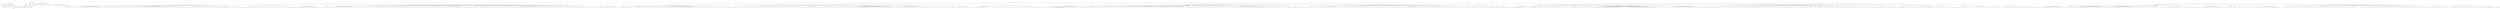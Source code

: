 graph Tree {
	"t0" [label = "TEI"];
	"t1" [label = "teiHeader"];
	"t2" [label = "fileDesc"];
	"t3" [label = "titleStmt"];
	"t4" [label = "title"];
	"t5" [label = "title"];
	"t6" [label = "author"];
	"t7" [label = "idno"];
	"t8" [label = "idno"];
	"t9" [label = "persName"];
	"t10" [label = "forename"];
	"t11" [label = "surname"];
	"t12" [label = "publicationStmt"];
	"t13" [label = "publisher"];
	"t14" [label = "idno"];
	"t15" [label = "idno"];
	"t16" [label = "availability"];
	"t17" [label = "licence"];
	"t18" [label = "ab"];
	"t19" [label = "ref"];
	"t20" [label = "sourceDesc"];
	"t21" [label = "bibl"];
	"t22" [label = "name"];
	"t23" [label = "idno"];
	"t24" [label = "idno"];
	"t25" [label = "availability"];
	"t26" [label = "licence"];
	"t27" [label = "ab"];
	"t28" [label = "ref"];
	"t29" [label = "bibl"];
	"t30" [label = "date"];
	"t31" [label = "date"];
	"t32" [label = "idno"];
	"t33" [label = "profileDesc"];
	"t34" [label = "particDesc"];
	"t35" [label = "listPerson"];
	"t36" [label = "person"];
	"t37" [label = "persName"];
	"t38" [label = "person"];
	"t39" [label = "persName"];
	"t40" [label = "person"];
	"t41" [label = "persName"];
	"t42" [label = "person"];
	"t43" [label = "persName"];
	"t44" [label = "person"];
	"t45" [label = "persName"];
	"t46" [label = "person"];
	"t47" [label = "persName"];
	"t48" [label = "textClass"];
	"t49" [label = "keywords"];
	"t50" [label = "term"];
	"t51" [label = "term"];
	"t52" [label = "classCode"];
	"t53" [label = "revisionDesc"];
	"t54" [label = "listChange"];
	"t55" [label = "change"];
	"t56" [label = "text"];
	"t57" [label = "front"];
	"t58" [label = "docTitle"];
	"t59" [label = "titlePart"];
	"t60" [label = "titlePart"];
	"t61" [label = "docDate"];
	"t62" [label = "docAuthor"];
	"t63" [label = "div"];
	"t64" [label = "div"];
	"t65" [label = "div"];
	"t66" [label = "p"];
	"t67" [label = "div"];
	"t68" [label = "p"];
	"t69" [label = "performance"];
	"t70" [label = "ab"];
	"t71" [label = "div"];
	"t72" [label = "head"];
	"t73" [label = "p"];
	"t74" [label = "p"];
	"t75" [label = "p"];
	"t76" [label = "p"];
	"t77" [label = "p"];
	"t78" [label = "castList"];
	"t79" [label = "head"];
	"t80" [label = "castItem"];
	"t81" [label = "role"];
	"t82" [label = "castItem"];
	"t83" [label = "role"];
	"t84" [label = "castItem"];
	"t85" [label = "role"];
	"t86" [label = "castItem"];
	"t87" [label = "role"];
	"t88" [label = "castItem"];
	"t89" [label = "role"];
	"t90" [label = "castItem"];
	"t91" [label = "role"];
	"t92" [label = "castItem"];
	"t93" [label = "role"];
	"t94" [label = "body"];
	"t95" [label = "div"];
	"t96" [label = "head"];
	"t97" [label = "div"];
	"t98" [label = "head"];
	"t99" [label = "sp"];
	"t100" [label = "speaker"];
	"t101" [label = "l"];
	"t102" [label = "l"];
	"t103" [label = "l"];
	"t104" [label = "l"];
	"t105" [label = "sp"];
	"t106" [label = "speaker"];
	"t107" [label = "l"];
	"t108" [label = "l"];
	"t109" [label = "sp"];
	"t110" [label = "speaker"];
	"t111" [label = "l"];
	"t112" [label = "l"];
	"t113" [label = "l"];
	"t114" [label = "l"];
	"t115" [label = "l"];
	"t116" [label = "l"];
	"t117" [label = "l"];
	"t118" [label = "l"];
	"t119" [label = "l"];
	"t120" [label = "l"];
	"t121" [label = "l"];
	"t122" [label = "l"];
	"t123" [label = "l"];
	"t124" [label = "l"];
	"t125" [label = "l"];
	"t126" [label = "l"];
	"t127" [label = "l"];
	"t128" [label = "l"];
	"t129" [label = "l"];
	"t130" [label = "l"];
	"t131" [label = "l"];
	"t132" [label = "l"];
	"t133" [label = "sp"];
	"t134" [label = "speaker"];
	"t135" [label = "l"];
	"t136" [label = "l"];
	"t137" [label = "l"];
	"t138" [label = "l"];
	"t139" [label = "l"];
	"t140" [label = "l"];
	"t141" [label = "sp"];
	"t142" [label = "speaker"];
	"t143" [label = "l"];
	"t144" [label = "l"];
	"t145" [label = "l"];
	"t146" [label = "l"];
	"t147" [label = "sp"];
	"t148" [label = "speaker"];
	"t149" [label = "l"];
	"t150" [label = "l"];
	"t151" [label = "l"];
	"t152" [label = "sp"];
	"t153" [label = "speaker"];
	"t154" [label = "l"];
	"t155" [label = "l"];
	"t156" [label = "l"];
	"t157" [label = "l"];
	"t158" [label = "sp"];
	"t159" [label = "speaker"];
	"t160" [label = "l"];
	"t161" [label = "l"];
	"t162" [label = "l"];
	"t163" [label = "sp"];
	"t164" [label = "speaker"];
	"t165" [label = "l"];
	"t166" [label = "l"];
	"t167" [label = "note"];
	"t168" [label = "l"];
	"t169" [label = "l"];
	"t170" [label = "l"];
	"t171" [label = "l"];
	"t172" [label = "l"];
	"t173" [label = "l"];
	"t174" [label = "l"];
	"t175" [label = "l"];
	"t176" [label = "l"];
	"t177" [label = "l"];
	"t178" [label = "l"];
	"t179" [label = "l"];
	"t180" [label = "l"];
	"t181" [label = "l"];
	"t182" [label = "l"];
	"t183" [label = "l"];
	"t184" [label = "sp"];
	"t185" [label = "speaker"];
	"t186" [label = "l"];
	"t187" [label = "l"];
	"t188" [label = "l"];
	"t189" [label = "l"];
	"t190" [label = "l"];
	"t191" [label = "l"];
	"t192" [label = "sp"];
	"t193" [label = "speaker"];
	"t194" [label = "l"];
	"t195" [label = "l"];
	"t196" [label = "sp"];
	"t197" [label = "speaker"];
	"t198" [label = "l"];
	"t199" [label = "l"];
	"t200" [label = "sp"];
	"t201" [label = "speaker"];
	"t202" [label = "l"];
	"t203" [label = "sp"];
	"t204" [label = "speaker"];
	"t205" [label = "l"];
	"t206" [label = "l"];
	"t207" [label = "l"];
	"t208" [label = "l"];
	"t209" [label = "l"];
	"t210" [label = "l"];
	"t211" [label = "l"];
	"t212" [label = "l"];
	"t213" [label = "l"];
	"t214" [label = "l"];
	"t215" [label = "l"];
	"t216" [label = "l"];
	"t217" [label = "l"];
	"t218" [label = "sp"];
	"t219" [label = "speaker"];
	"t220" [label = "l"];
	"t221" [label = "sp"];
	"t222" [label = "speaker"];
	"t223" [label = "l"];
	"t224" [label = "l"];
	"t225" [label = "sp"];
	"t226" [label = "speaker"];
	"t227" [label = "l"];
	"t228" [label = "sp"];
	"t229" [label = "speaker"];
	"t230" [label = "l"];
	"t231" [label = "l"];
	"t232" [label = "l"];
	"t233" [label = "l"];
	"t234" [label = "l"];
	"t235" [label = "l"];
	"t236" [label = "l"];
	"t237" [label = "l"];
	"t238" [label = "l"];
	"t239" [label = "l"];
	"t240" [label = "sp"];
	"t241" [label = "speaker"];
	"t242" [label = "l"];
	"t243" [label = "l"];
	"t244" [label = "l"];
	"t245" [label = "l"];
	"t246" [label = "l"];
	"t247" [label = "l"];
	"t248" [label = "sp"];
	"t249" [label = "speaker"];
	"t250" [label = "l"];
	"t251" [label = "div"];
	"t252" [label = "head"];
	"t253" [label = "sp"];
	"t254" [label = "speaker"];
	"t255" [label = "l"];
	"t256" [label = "stage"];
	"t257" [label = "l"];
	"t258" [label = "l"];
	"t259" [label = "sp"];
	"t260" [label = "speaker"];
	"t261" [label = "l"];
	"t262" [label = "l"];
	"t263" [label = "sp"];
	"t264" [label = "speaker"];
	"t265" [label = "l"];
	"t266" [label = "l"];
	"t267" [label = "l"];
	"t268" [label = "l"];
	"t269" [label = "l"];
	"t270" [label = "sp"];
	"t271" [label = "speaker"];
	"t272" [label = "l"];
	"t273" [label = "sp"];
	"t274" [label = "speaker"];
	"t275" [label = "l"];
	"t276" [label = "l"];
	"t277" [label = "l"];
	"t278" [label = "sp"];
	"t279" [label = "speaker"];
	"t280" [label = "l"];
	"t281" [label = "sp"];
	"t282" [label = "speaker"];
	"t283" [label = "l"];
	"t284" [label = "l"];
	"t285" [label = "l"];
	"t286" [label = "sp"];
	"t287" [label = "speaker"];
	"t288" [label = "l"];
	"t289" [label = "l"];
	"t290" [label = "sp"];
	"t291" [label = "speaker"];
	"t292" [label = "l"];
	"t293" [label = "stage"];
	"t294" [label = "div"];
	"t295" [label = "head"];
	"t296" [label = "sp"];
	"t297" [label = "speaker"];
	"t298" [label = "l"];
	"t299" [label = "l"];
	"t300" [label = "l"];
	"t301" [label = "l"];
	"t302" [label = "l"];
	"t303" [label = "l"];
	"t304" [label = "l"];
	"t305" [label = "l"];
	"t306" [label = "l"];
	"t307" [label = "l"];
	"t308" [label = "l"];
	"t309" [label = "l"];
	"t310" [label = "l"];
	"t311" [label = "l"];
	"t312" [label = "l"];
	"t313" [label = "l"];
	"t314" [label = "l"];
	"t315" [label = "l"];
	"t316" [label = "l"];
	"t317" [label = "l"];
	"t318" [label = "l"];
	"t319" [label = "div"];
	"t320" [label = "head"];
	"t321" [label = "sp"];
	"t322" [label = "speaker"];
	"t323" [label = "l"];
	"t324" [label = "l"];
	"t325" [label = "l"];
	"t326" [label = "l"];
	"t327" [label = "l"];
	"t328" [label = "sp"];
	"t329" [label = "speaker"];
	"t330" [label = "l"];
	"t331" [label = "l"];
	"t332" [label = "l"];
	"t333" [label = "l"];
	"t334" [label = "l"];
	"t335" [label = "l"];
	"t336" [label = "l"];
	"t337" [label = "l"];
	"t338" [label = "l"];
	"t339" [label = "l"];
	"t340" [label = "l"];
	"t341" [label = "l"];
	"t342" [label = "l"];
	"t343" [label = "l"];
	"t344" [label = "l"];
	"t345" [label = "l"];
	"t346" [label = "l"];
	"t347" [label = "l"];
	"t348" [label = "l"];
	"t349" [label = "l"];
	"t350" [label = "l"];
	"t351" [label = "sp"];
	"t352" [label = "speaker"];
	"t353" [label = "l"];
	"t354" [label = "l"];
	"t355" [label = "l"];
	"t356" [label = "l"];
	"t357" [label = "sp"];
	"t358" [label = "speaker"];
	"t359" [label = "l"];
	"t360" [label = "l"];
	"t361" [label = "sp"];
	"t362" [label = "speaker"];
	"t363" [label = "l"];
	"t364" [label = "l"];
	"t365" [label = "l"];
	"t366" [label = "sp"];
	"t367" [label = "speaker"];
	"t368" [label = "l"];
	"t369" [label = "l"];
	"t370" [label = "l"];
	"t371" [label = "l"];
	"t372" [label = "l"];
	"t373" [label = "l"];
	"t374" [label = "l"];
	"t375" [label = "l"];
	"t376" [label = "l"];
	"t377" [label = "l"];
	"t378" [label = "sp"];
	"t379" [label = "speaker"];
	"t380" [label = "l"];
	"t381" [label = "sp"];
	"t382" [label = "speaker"];
	"t383" [label = "l"];
	"t384" [label = "sp"];
	"t385" [label = "speaker"];
	"t386" [label = "l"];
	"t387" [label = "sp"];
	"t388" [label = "speaker"];
	"t389" [label = "l"];
	"t390" [label = "sp"];
	"t391" [label = "speaker"];
	"t392" [label = "l"];
	"t393" [label = "l"];
	"t394" [label = "l"];
	"t395" [label = "l"];
	"t396" [label = "l"];
	"t397" [label = "sp"];
	"t398" [label = "speaker"];
	"t399" [label = "l"];
	"t400" [label = "l"];
	"t401" [label = "l"];
	"t402" [label = "l"];
	"t403" [label = "l"];
	"t404" [label = "l"];
	"t405" [label = "sp"];
	"t406" [label = "speaker"];
	"t407" [label = "l"];
	"t408" [label = "l"];
	"t409" [label = "l"];
	"t410" [label = "l"];
	"t411" [label = "sp"];
	"t412" [label = "speaker"];
	"t413" [label = "l"];
	"t414" [label = "l"];
	"t415" [label = "l"];
	"t416" [label = "l"];
	"t417" [label = "l"];
	"t418" [label = "l"];
	"t419" [label = "l"];
	"t420" [label = "l"];
	"t421" [label = "l"];
	"t422" [label = "l"];
	"t423" [label = "sp"];
	"t424" [label = "speaker"];
	"t425" [label = "l"];
	"t426" [label = "l"];
	"t427" [label = "l"];
	"t428" [label = "l"];
	"t429" [label = "l"];
	"t430" [label = "l"];
	"t431" [label = "l"];
	"t432" [label = "l"];
	"t433" [label = "l"];
	"t434" [label = "l"];
	"t435" [label = "l"];
	"t436" [label = "l"];
	"t437" [label = "l"];
	"t438" [label = "l"];
	"t439" [label = "l"];
	"t440" [label = "l"];
	"t441" [label = "l"];
	"t442" [label = "sp"];
	"t443" [label = "speaker"];
	"t444" [label = "l"];
	"t445" [label = "l"];
	"t446" [label = "sp"];
	"t447" [label = "speaker"];
	"t448" [label = "l"];
	"t449" [label = "l"];
	"t450" [label = "l"];
	"t451" [label = "l"];
	"t452" [label = "l"];
	"t453" [label = "l"];
	"t454" [label = "sp"];
	"t455" [label = "speaker"];
	"t456" [label = "l"];
	"t457" [label = "stage"];
	"t458" [label = "l"];
	"t459" [label = "l"];
	"t460" [label = "stage"];
	"t461" [label = "l"];
	"t462" [label = "l"];
	"t463" [label = "l"];
	"t464" [label = "sp"];
	"t465" [label = "speaker"];
	"t466" [label = "l"];
	"t467" [label = "sp"];
	"t468" [label = "speaker"];
	"t469" [label = "l"];
	"t470" [label = "l"];
	"t471" [label = "l"];
	"t472" [label = "l"];
	"t473" [label = "sp"];
	"t474" [label = "speaker"];
	"t475" [label = "l"];
	"t476" [label = "l"];
	"t477" [label = "l"];
	"t478" [label = "l"];
	"t479" [label = "l"];
	"t480" [label = "l"];
	"t481" [label = "stage"];
	"t482" [label = "l"];
	"t483" [label = "sp"];
	"t484" [label = "speaker"];
	"t485" [label = "l"];
	"t486" [label = "sp"];
	"t487" [label = "speaker"];
	"t488" [label = "l"];
	"t489" [label = "stage"];
	"t490" [label = "l"];
	"t491" [label = "l"];
	"t492" [label = "l"];
	"t493" [label = "l"];
	"t494" [label = "l"];
	"t495" [label = "stage"];
	"t496" [label = "l"];
	"t497" [label = "l"];
	"t498" [label = "l"];
	"t499" [label = "l"];
	"t500" [label = "l"];
	"t501" [label = "l"];
	"t502" [label = "l"];
	"t503" [label = "sp"];
	"t504" [label = "speaker"];
	"t505" [label = "l"];
	"t506" [label = "l"];
	"t507" [label = "sp"];
	"t508" [label = "speaker"];
	"t509" [label = "l"];
	"t510" [label = "sp"];
	"t511" [label = "speaker"];
	"t512" [label = "l"];
	"t513" [label = "l"];
	"t514" [label = "sp"];
	"t515" [label = "speaker"];
	"t516" [label = "l"];
	"t517" [label = "sp"];
	"t518" [label = "speaker"];
	"t519" [label = "l"];
	"t520" [label = "l"];
	"t521" [label = "l"];
	"t522" [label = "l"];
	"t523" [label = "l"];
	"t524" [label = "l"];
	"t525" [label = "l"];
	"t526" [label = "sp"];
	"t527" [label = "speaker"];
	"t528" [label = "l"];
	"t529" [label = "sp"];
	"t530" [label = "speaker"];
	"t531" [label = "l"];
	"t532" [label = "l"];
	"t533" [label = "sp"];
	"t534" [label = "speaker"];
	"t535" [label = "l"];
	"t536" [label = "l"];
	"t537" [label = "sp"];
	"t538" [label = "speaker"];
	"t539" [label = "l"];
	"t540" [label = "sp"];
	"t541" [label = "speaker"];
	"t542" [label = "l"];
	"t543" [label = "l"];
	"t544" [label = "l"];
	"t545" [label = "l"];
	"t546" [label = "sp"];
	"t547" [label = "speaker"];
	"t548" [label = "l"];
	"t549" [label = "l"];
	"t550" [label = "l"];
	"t551" [label = "stage"];
	"t552" [label = "l"];
	"t553" [label = "stage"];
	"t554" [label = "div"];
	"t555" [label = "head"];
	"t556" [label = "sp"];
	"t557" [label = "speaker"];
	"t558" [label = "l"];
	"t559" [label = "l"];
	"t560" [label = "l"];
	"t561" [label = "l"];
	"t562" [label = "l"];
	"t563" [label = "l"];
	"t564" [label = "l"];
	"t565" [label = "l"];
	"t566" [label = "l"];
	"t567" [label = "l"];
	"t568" [label = "l"];
	"t569" [label = "l"];
	"t570" [label = "l"];
	"t571" [label = "l"];
	"t572" [label = "div"];
	"t573" [label = "head"];
	"t574" [label = "div"];
	"t575" [label = "head"];
	"t576" [label = "sp"];
	"t577" [label = "speaker"];
	"t578" [label = "l"];
	"t579" [label = "sp"];
	"t580" [label = "speaker"];
	"t581" [label = "l"];
	"t582" [label = "l"];
	"t583" [label = "l"];
	"t584" [label = "l"];
	"t585" [label = "l"];
	"t586" [label = "sp"];
	"t587" [label = "speaker"];
	"t588" [label = "l"];
	"t589" [label = "l"];
	"t590" [label = "l"];
	"t591" [label = "l"];
	"t592" [label = "l"];
	"t593" [label = "l"];
	"t594" [label = "l"];
	"t595" [label = "l"];
	"t596" [label = "l"];
	"t597" [label = "l"];
	"t598" [label = "l"];
	"t599" [label = "sp"];
	"t600" [label = "speaker"];
	"t601" [label = "l"];
	"t602" [label = "sp"];
	"t603" [label = "speaker"];
	"t604" [label = "l"];
	"t605" [label = "l"];
	"t606" [label = "l"];
	"t607" [label = "sp"];
	"t608" [label = "speaker"];
	"t609" [label = "l"];
	"t610" [label = "l"];
	"t611" [label = "sp"];
	"t612" [label = "speaker"];
	"t613" [label = "l"];
	"t614" [label = "l"];
	"t615" [label = "l"];
	"t616" [label = "l"];
	"t617" [label = "l"];
	"t618" [label = "l"];
	"t619" [label = "l"];
	"t620" [label = "l"];
	"t621" [label = "l"];
	"t622" [label = "l"];
	"t623" [label = "l"];
	"t624" [label = "l"];
	"t625" [label = "l"];
	"t626" [label = "l"];
	"t627" [label = "l"];
	"t628" [label = "l"];
	"t629" [label = "l"];
	"t630" [label = "l"];
	"t631" [label = "l"];
	"t632" [label = "l"];
	"t633" [label = "l"];
	"t634" [label = "l"];
	"t635" [label = "l"];
	"t636" [label = "l"];
	"t637" [label = "l"];
	"t638" [label = "l"];
	"t639" [label = "l"];
	"t640" [label = "l"];
	"t641" [label = "l"];
	"t642" [label = "l"];
	"t643" [label = "l"];
	"t644" [label = "sp"];
	"t645" [label = "speaker"];
	"t646" [label = "l"];
	"t647" [label = "sp"];
	"t648" [label = "speaker"];
	"t649" [label = "l"];
	"t650" [label = "l"];
	"t651" [label = "l"];
	"t652" [label = "l"];
	"t653" [label = "l"];
	"t654" [label = "l"];
	"t655" [label = "l"];
	"t656" [label = "l"];
	"t657" [label = "l"];
	"t658" [label = "sp"];
	"t659" [label = "speaker"];
	"t660" [label = "l"];
	"t661" [label = "sp"];
	"t662" [label = "speaker"];
	"t663" [label = "l"];
	"t664" [label = "l"];
	"t665" [label = "l"];
	"t666" [label = "l"];
	"t667" [label = "stage"];
	"t668" [label = "l"];
	"t669" [label = "div"];
	"t670" [label = "head"];
	"t671" [label = "sp"];
	"t672" [label = "speaker"];
	"t673" [label = "l"];
	"t674" [label = "l"];
	"t675" [label = "l"];
	"t676" [label = "l"];
	"t677" [label = "l"];
	"t678" [label = "sp"];
	"t679" [label = "speaker"];
	"t680" [label = "l"];
	"t681" [label = "l"];
	"t682" [label = "l"];
	"t683" [label = "sp"];
	"t684" [label = "speaker"];
	"t685" [label = "l"];
	"t686" [label = "stage"];
	"t687" [label = "l"];
	"t688" [label = "sp"];
	"t689" [label = "speaker"];
	"t690" [label = "l"];
	"t691" [label = "sp"];
	"t692" [label = "speaker"];
	"t693" [label = "l"];
	"t694" [label = "l"];
	"t695" [label = "l"];
	"t696" [label = "l"];
	"t697" [label = "l"];
	"t698" [label = "l"];
	"t699" [label = "l"];
	"t700" [label = "l"];
	"t701" [label = "sp"];
	"t702" [label = "speaker"];
	"t703" [label = "l"];
	"t704" [label = "l"];
	"t705" [label = "l"];
	"t706" [label = "l"];
	"t707" [label = "l"];
	"t708" [label = "l"];
	"t709" [label = "l"];
	"t710" [label = "l"];
	"t711" [label = "sp"];
	"t712" [label = "speaker"];
	"t713" [label = "l"];
	"t714" [label = "l"];
	"t715" [label = "l"];
	"t716" [label = "l"];
	"t717" [label = "l"];
	"t718" [label = "l"];
	"t719" [label = "l"];
	"t720" [label = "l"];
	"t721" [label = "sp"];
	"t722" [label = "speaker"];
	"t723" [label = "l"];
	"t724" [label = "l"];
	"t725" [label = "l"];
	"t726" [label = "l"];
	"t727" [label = "l"];
	"t728" [label = "l"];
	"t729" [label = "l"];
	"t730" [label = "sp"];
	"t731" [label = "speaker"];
	"t732" [label = "l"];
	"t733" [label = "l"];
	"t734" [label = "l"];
	"t735" [label = "stage"];
	"t736" [label = "l"];
	"t737" [label = "l"];
	"t738" [label = "stage"];
	"t739" [label = "l"];
	"t740" [label = "l"];
	"t741" [label = "l"];
	"t742" [label = "l"];
	"t743" [label = "l"];
	"t744" [label = "l"];
	"t745" [label = "l"];
	"t746" [label = "l"];
	"t747" [label = "sp"];
	"t748" [label = "speaker"];
	"t749" [label = "l"];
	"t750" [label = "l"];
	"t751" [label = "l"];
	"t752" [label = "l"];
	"t753" [label = "l"];
	"t754" [label = "l"];
	"t755" [label = "l"];
	"t756" [label = "l"];
	"t757" [label = "l"];
	"t758" [label = "l"];
	"t759" [label = "l"];
	"t760" [label = "sp"];
	"t761" [label = "speaker"];
	"t762" [label = "l"];
	"t763" [label = "l"];
	"t764" [label = "l"];
	"t765" [label = "l"];
	"t766" [label = "l"];
	"t767" [label = "l"];
	"t768" [label = "sp"];
	"t769" [label = "speaker"];
	"t770" [label = "l"];
	"t771" [label = "l"];
	"t772" [label = "l"];
	"t773" [label = "l"];
	"t774" [label = "l"];
	"t775" [label = "l"];
	"t776" [label = "l"];
	"t777" [label = "l"];
	"t778" [label = "l"];
	"t779" [label = "stage"];
	"t780" [label = "l"];
	"t781" [label = "l"];
	"t782" [label = "l"];
	"t783" [label = "l"];
	"t784" [label = "l"];
	"t785" [label = "l"];
	"t786" [label = "l"];
	"t787" [label = "l"];
	"t788" [label = "l"];
	"t789" [label = "l"];
	"t790" [label = "l"];
	"t791" [label = "l"];
	"t792" [label = "l"];
	"t793" [label = "l"];
	"t794" [label = "l"];
	"t795" [label = "l"];
	"t796" [label = "l"];
	"t797" [label = "l"];
	"t798" [label = "l"];
	"t799" [label = "l"];
	"t800" [label = "l"];
	"t801" [label = "stage"];
	"t802" [label = "l"];
	"t803" [label = "l"];
	"t804" [label = "l"];
	"t805" [label = "sp"];
	"t806" [label = "speaker"];
	"t807" [label = "l"];
	"t808" [label = "l"];
	"t809" [label = "l"];
	"t810" [label = "l"];
	"t811" [label = "l"];
	"t812" [label = "l"];
	"t813" [label = "l"];
	"t814" [label = "l"];
	"t815" [label = "l"];
	"t816" [label = "stage"];
	"t817" [label = "l"];
	"t818" [label = "l"];
	"t819" [label = "l"];
	"t820" [label = "l"];
	"t821" [label = "l"];
	"t822" [label = "l"];
	"t823" [label = "l"];
	"t824" [label = "l"];
	"t825" [label = "l"];
	"t826" [label = "l"];
	"t827" [label = "sp"];
	"t828" [label = "speaker"];
	"t829" [label = "l"];
	"t830" [label = "sp"];
	"t831" [label = "speaker"];
	"t832" [label = "l"];
	"t833" [label = "l"];
	"t834" [label = "sp"];
	"t835" [label = "speaker"];
	"t836" [label = "l"];
	"t837" [label = "l"];
	"t838" [label = "l"];
	"t839" [label = "l"];
	"t840" [label = "l"];
	"t841" [label = "sp"];
	"t842" [label = "speaker"];
	"t843" [label = "l"];
	"t844" [label = "l"];
	"t845" [label = "l"];
	"t846" [label = "l"];
	"t847" [label = "l"];
	"t848" [label = "l"];
	"t849" [label = "l"];
	"t850" [label = "stage"];
	"t851" [label = "div"];
	"t852" [label = "head"];
	"t853" [label = "sp"];
	"t854" [label = "speaker"];
	"t855" [label = "l"];
	"t856" [label = "l"];
	"t857" [label = "l"];
	"t858" [label = "l"];
	"t859" [label = "l"];
	"t860" [label = "l"];
	"t861" [label = "l"];
	"t862" [label = "l"];
	"t863" [label = "l"];
	"t864" [label = "l"];
	"t865" [label = "l"];
	"t866" [label = "l"];
	"t867" [label = "l"];
	"t868" [label = "l"];
	"t869" [label = "l"];
	"t870" [label = "div"];
	"t871" [label = "head"];
	"t872" [label = "sp"];
	"t873" [label = "speaker"];
	"t874" [label = "l"];
	"t875" [label = "l"];
	"t876" [label = "l"];
	"t877" [label = "l"];
	"t878" [label = "l"];
	"t879" [label = "l"];
	"t880" [label = "l"];
	"t881" [label = "l"];
	"t882" [label = "l"];
	"t883" [label = "l"];
	"t884" [label = "l"];
	"t885" [label = "l"];
	"t886" [label = "l"];
	"t887" [label = "l"];
	"t888" [label = "sp"];
	"t889" [label = "speaker"];
	"t890" [label = "l"];
	"t891" [label = "l"];
	"t892" [label = "l"];
	"t893" [label = "l"];
	"t894" [label = "sp"];
	"t895" [label = "speaker"];
	"t896" [label = "l"];
	"t897" [label = "l"];
	"t898" [label = "l"];
	"t899" [label = "l"];
	"t900" [label = "l"];
	"t901" [label = "sp"];
	"t902" [label = "speaker"];
	"t903" [label = "l"];
	"t904" [label = "l"];
	"t905" [label = "l"];
	"t906" [label = "stage"];
	"t907" [label = "l"];
	"t908" [label = "sp"];
	"t909" [label = "speaker"];
	"t910" [label = "l"];
	"t911" [label = "l"];
	"t912" [label = "l"];
	"t913" [label = "l"];
	"t914" [label = "sp"];
	"t915" [label = "speaker"];
	"t916" [label = "l"];
	"t917" [label = "l"];
	"t918" [label = "l"];
	"t919" [label = "sp"];
	"t920" [label = "speaker"];
	"t921" [label = "l"];
	"t922" [label = "l"];
	"t923" [label = "l"];
	"t924" [label = "sp"];
	"t925" [label = "speaker"];
	"t926" [label = "l"];
	"t927" [label = "l"];
	"t928" [label = "l"];
	"t929" [label = "l"];
	"t930" [label = "l"];
	"t931" [label = "l"];
	"t932" [label = "div"];
	"t933" [label = "head"];
	"t934" [label = "stage"];
	"t935" [label = "div"];
	"t936" [label = "head"];
	"t937" [label = "sp"];
	"t938" [label = "speaker"];
	"t939" [label = "l"];
	"t940" [label = "l"];
	"t941" [label = "l"];
	"t942" [label = "l"];
	"t943" [label = "l"];
	"t944" [label = "l"];
	"t945" [label = "l"];
	"t946" [label = "l"];
	"t947" [label = "l"];
	"t948" [label = "l"];
	"t949" [label = "l"];
	"t950" [label = "l"];
	"t951" [label = "l"];
	"t952" [label = "l"];
	"t953" [label = "l"];
	"t954" [label = "l"];
	"t955" [label = "l"];
	"t956" [label = "l"];
	"t957" [label = "l"];
	"t958" [label = "l"];
	"t959" [label = "l"];
	"t960" [label = "l"];
	"t961" [label = "l"];
	"t962" [label = "l"];
	"t963" [label = "l"];
	"t964" [label = "l"];
	"t965" [label = "l"];
	"t966" [label = "l"];
	"t967" [label = "l"];
	"t968" [label = "l"];
	"t969" [label = "div"];
	"t970" [label = "head"];
	"t971" [label = "sp"];
	"t972" [label = "speaker"];
	"t973" [label = "l"];
	"t974" [label = "l"];
	"t975" [label = "l"];
	"t976" [label = "l"];
	"t977" [label = "l"];
	"t978" [label = "l"];
	"t979" [label = "l"];
	"t980" [label = "l"];
	"t981" [label = "sp"];
	"t982" [label = "speaker"];
	"t983" [label = "l"];
	"t984" [label = "sp"];
	"t985" [label = "speaker"];
	"t986" [label = "l"];
	"t987" [label = "l"];
	"t988" [label = "l"];
	"t989" [label = "l"];
	"t990" [label = "l"];
	"t991" [label = "l"];
	"t992" [label = "l"];
	"t993" [label = "sp"];
	"t994" [label = "speaker"];
	"t995" [label = "l"];
	"t996" [label = "l"];
	"t997" [label = "l"];
	"t998" [label = "l"];
	"t999" [label = "sp"];
	"t1000" [label = "speaker"];
	"t1001" [label = "l"];
	"t1002" [label = "l"];
	"t1003" [label = "l"];
	"t1004" [label = "l"];
	"t1005" [label = "sp"];
	"t1006" [label = "speaker"];
	"t1007" [label = "l"];
	"t1008" [label = "sp"];
	"t1009" [label = "speaker"];
	"t1010" [label = "l"];
	"t1011" [label = "l"];
	"t1012" [label = "l"];
	"t1013" [label = "sp"];
	"t1014" [label = "speaker"];
	"t1015" [label = "l"];
	"t1016" [label = "sp"];
	"t1017" [label = "speaker"];
	"t1018" [label = "l"];
	"t1019" [label = "l"];
	"t1020" [label = "l"];
	"t1021" [label = "l"];
	"t1022" [label = "l"];
	"t1023" [label = "l"];
	"t1024" [label = "l"];
	"t1025" [label = "l"];
	"t1026" [label = "l"];
	"t1027" [label = "l"];
	"t1028" [label = "l"];
	"t1029" [label = "l"];
	"t1030" [label = "l"];
	"t1031" [label = "l"];
	"t1032" [label = "sp"];
	"t1033" [label = "speaker"];
	"t1034" [label = "l"];
	"t1035" [label = "sp"];
	"t1036" [label = "speaker"];
	"t1037" [label = "l"];
	"t1038" [label = "l"];
	"t1039" [label = "l"];
	"t1040" [label = "l"];
	"t1041" [label = "l"];
	"t1042" [label = "l"];
	"t1043" [label = "l"];
	"t1044" [label = "l"];
	"t1045" [label = "l"];
	"t1046" [label = "l"];
	"t1047" [label = "sp"];
	"t1048" [label = "speaker"];
	"t1049" [label = "l"];
	"t1050" [label = "sp"];
	"t1051" [label = "speaker"];
	"t1052" [label = "l"];
	"t1053" [label = "l"];
	"t1054" [label = "l"];
	"t1055" [label = "l"];
	"t1056" [label = "l"];
	"t1057" [label = "l"];
	"t1058" [label = "sp"];
	"t1059" [label = "speaker"];
	"t1060" [label = "l"];
	"t1061" [label = "sp"];
	"t1062" [label = "speaker"];
	"t1063" [label = "l"];
	"t1064" [label = "l"];
	"t1065" [label = "l"];
	"t1066" [label = "sp"];
	"t1067" [label = "speaker"];
	"t1068" [label = "l"];
	"t1069" [label = "sp"];
	"t1070" [label = "speaker"];
	"t1071" [label = "l"];
	"t1072" [label = "l"];
	"t1073" [label = "l"];
	"t1074" [label = "l"];
	"t1075" [label = "l"];
	"t1076" [label = "stage"];
	"t1077" [label = "l"];
	"t1078" [label = "l"];
	"t1079" [label = "l"];
	"t1080" [label = "sp"];
	"t1081" [label = "speaker"];
	"t1082" [label = "l"];
	"t1083" [label = "l"];
	"t1084" [label = "l"];
	"t1085" [label = "l"];
	"t1086" [label = "l"];
	"t1087" [label = "sp"];
	"t1088" [label = "speaker"];
	"t1089" [label = "l"];
	"t1090" [label = "l"];
	"t1091" [label = "sp"];
	"t1092" [label = "speaker"];
	"t1093" [label = "l"];
	"t1094" [label = "sp"];
	"t1095" [label = "speaker"];
	"t1096" [label = "l"];
	"t1097" [label = "sp"];
	"t1098" [label = "speaker"];
	"t1099" [label = "l"];
	"t1100" [label = "l"];
	"t1101" [label = "l"];
	"t1102" [label = "l"];
	"t1103" [label = "l"];
	"t1104" [label = "l"];
	"t1105" [label = "l"];
	"t1106" [label = "l"];
	"t1107" [label = "l"];
	"t1108" [label = "l"];
	"t1109" [label = "l"];
	"t1110" [label = "l"];
	"t1111" [label = "l"];
	"t1112" [label = "l"];
	"t1113" [label = "l"];
	"t1114" [label = "l"];
	"t1115" [label = "l"];
	"t1116" [label = "l"];
	"t1117" [label = "l"];
	"t1118" [label = "l"];
	"t1119" [label = "l"];
	"t1120" [label = "l"];
	"t1121" [label = "stage"];
	"t1122" [label = "l"];
	"t1123" [label = "l"];
	"t1124" [label = "sp"];
	"t1125" [label = "speaker"];
	"t1126" [label = "l"];
	"t1127" [label = "sp"];
	"t1128" [label = "speaker"];
	"t1129" [label = "l"];
	"t1130" [label = "sp"];
	"t1131" [label = "speaker"];
	"t1132" [label = "l"];
	"t1133" [label = "l"];
	"t1134" [label = "l"];
	"t1135" [label = "l"];
	"t1136" [label = "l"];
	"t1137" [label = "l"];
	"t1138" [label = "l"];
	"t1139" [label = "l"];
	"t1140" [label = "sp"];
	"t1141" [label = "speaker"];
	"t1142" [label = "l"];
	"t1143" [label = "sp"];
	"t1144" [label = "speaker"];
	"t1145" [label = "l"];
	"t1146" [label = "l"];
	"t1147" [label = "l"];
	"t1148" [label = "sp"];
	"t1149" [label = "speaker"];
	"t1150" [label = "l"];
	"t1151" [label = "l"];
	"t1152" [label = "div"];
	"t1153" [label = "head"];
	"t1154" [label = "sp"];
	"t1155" [label = "speaker"];
	"t1156" [label = "l"];
	"t1157" [label = "l"];
	"t1158" [label = "l"];
	"t1159" [label = "l"];
	"t1160" [label = "stage"];
	"t1161" [label = "div"];
	"t1162" [label = "head"];
	"t1163" [label = "sp"];
	"t1164" [label = "speaker"];
	"t1165" [label = "l"];
	"t1166" [label = "l"];
	"t1167" [label = "l"];
	"t1168" [label = "sp"];
	"t1169" [label = "speaker"];
	"t1170" [label = "l"];
	"t1171" [label = "l"];
	"t1172" [label = "l"];
	"t1173" [label = "l"];
	"t1174" [label = "sp"];
	"t1175" [label = "speaker"];
	"t1176" [label = "l"];
	"t1177" [label = "l"];
	"t1178" [label = "l"];
	"t1179" [label = "l"];
	"t1180" [label = "l"];
	"t1181" [label = "l"];
	"t1182" [label = "l"];
	"t1183" [label = "l"];
	"t1184" [label = "l"];
	"t1185" [label = "l"];
	"t1186" [label = "l"];
	"t1187" [label = "l"];
	"t1188" [label = "l"];
	"t1189" [label = "l"];
	"t1190" [label = "sp"];
	"t1191" [label = "speaker"];
	"t1192" [label = "l"];
	"t1193" [label = "l"];
	"t1194" [label = "sp"];
	"t1195" [label = "speaker"];
	"t1196" [label = "l"];
	"t1197" [label = "l"];
	"t1198" [label = "l"];
	"t1199" [label = "l"];
	"t1200" [label = "sp"];
	"t1201" [label = "speaker"];
	"t1202" [label = "l"];
	"t1203" [label = "l"];
	"t1204" [label = "sp"];
	"t1205" [label = "speaker"];
	"t1206" [label = "l"];
	"t1207" [label = "sp"];
	"t1208" [label = "speaker"];
	"t1209" [label = "l"];
	"t1210" [label = "l"];
	"t1211" [label = "sp"];
	"t1212" [label = "speaker"];
	"t1213" [label = "l"];
	"t1214" [label = "l"];
	"t1215" [label = "l"];
	"t1216" [label = "sp"];
	"t1217" [label = "speaker"];
	"t1218" [label = "l"];
	"t1219" [label = "l"];
	"t1220" [label = "sp"];
	"t1221" [label = "speaker"];
	"t1222" [label = "l"];
	"t1223" [label = "sp"];
	"t1224" [label = "speaker"];
	"t1225" [label = "l"];
	"t1226" [label = "l"];
	"t1227" [label = "l"];
	"t1228" [label = "l"];
	"t1229" [label = "l"];
	"t1230" [label = "l"];
	"t1231" [label = "l"];
	"t1232" [label = "l"];
	"t1233" [label = "sp"];
	"t1234" [label = "speaker"];
	"t1235" [label = "l"];
	"t1236" [label = "sp"];
	"t1237" [label = "speaker"];
	"t1238" [label = "note"];
	"t1239" [label = "l"];
	"t1240" [label = "sp"];
	"t1241" [label = "speaker"];
	"t1242" [label = "l"];
	"t1243" [label = "sp"];
	"t1244" [label = "speaker"];
	"t1245" [label = "l"];
	"t1246" [label = "sp"];
	"t1247" [label = "speaker"];
	"t1248" [label = "l"];
	"t1249" [label = "l"];
	"t1250" [label = "l"];
	"t1251" [label = "stage"];
	"t1252" [label = "l"];
	"t1253" [label = "stage"];
	"t1254" [label = "l"];
	"t1255" [label = "l"];
	"t1256" [label = "l"];
	"t1257" [label = "l"];
	"t1258" [label = "l"];
	"t1259" [label = "l"];
	"t1260" [label = "sp"];
	"t1261" [label = "speaker"];
	"t1262" [label = "l"];
	"t1263" [label = "l"];
	"t1264" [label = "l"];
	"t1265" [label = "l"];
	"t1266" [label = "l"];
	"t1267" [label = "sp"];
	"t1268" [label = "speaker"];
	"t1269" [label = "l"];
	"t1270" [label = "stage"];
	"t1271" [label = "l"];
	"t1272" [label = "l"];
	"t1273" [label = "sp"];
	"t1274" [label = "speaker"];
	"t1275" [label = "l"];
	"t1276" [label = "l"];
	"t1277" [label = "l"];
	"t1278" [label = "sp"];
	"t1279" [label = "speaker"];
	"t1280" [label = "l"];
	"t1281" [label = "l"];
	"t1282" [label = "l"];
	"t1283" [label = "l"];
	"t1284" [label = "sp"];
	"t1285" [label = "speaker"];
	"t1286" [label = "l"];
	"t1287" [label = "sp"];
	"t1288" [label = "speaker"];
	"t1289" [label = "l"];
	"t1290" [label = "l"];
	"t1291" [label = "sp"];
	"t1292" [label = "speaker"];
	"t1293" [label = "l"];
	"t1294" [label = "sp"];
	"t1295" [label = "speaker"];
	"t1296" [label = "l"];
	"t1297" [label = "l"];
	"t1298" [label = "div"];
	"t1299" [label = "head"];
	"t1300" [label = "sp"];
	"t1301" [label = "speaker"];
	"t1302" [label = "l"];
	"t1303" [label = "l"];
	"t1304" [label = "l"];
	"t1305" [label = "l"];
	"t1306" [label = "sp"];
	"t1307" [label = "speaker"];
	"t1308" [label = "l"];
	"t1309" [label = "l"];
	"t1310" [label = "l"];
	"t1311" [label = "l"];
	"t1312" [label = "l"];
	"t1313" [label = "sp"];
	"t1314" [label = "speaker"];
	"t1315" [label = "l"];
	"t1316" [label = "stage"];
	"t1317" [label = "l"];
	"t1318" [label = "sp"];
	"t1319" [label = "speaker"];
	"t1320" [label = "l"];
	"t1321" [label = "sp"];
	"t1322" [label = "speaker"];
	"t1323" [label = "l"];
	"t1324" [label = "stage"];
	"t1325" [label = "l"];
	"t1326" [label = "sp"];
	"t1327" [label = "speaker"];
	"t1328" [label = "l"];
	"t1329" [label = "stage"];
	"t1330" [label = "l"];
	"t1331" [label = "stage"];
	"t1332" [label = "div"];
	"t1333" [label = "head"];
	"t1334" [label = "sp"];
	"t1335" [label = "speaker"];
	"t1336" [label = "l"];
	"t1337" [label = "sp"];
	"t1338" [label = "speaker"];
	"t1339" [label = "l"];
	"t1340" [label = "div"];
	"t1341" [label = "head"];
	"t1342" [label = "div"];
	"t1343" [label = "head"];
	"t1344" [label = "sp"];
	"t1345" [label = "speaker"];
	"t1346" [label = "l"];
	"t1347" [label = "l"];
	"t1348" [label = "l"];
	"t1349" [label = "l"];
	"t1350" [label = "l"];
	"t1351" [label = "l"];
	"t1352" [label = "l"];
	"t1353" [label = "l"];
	"t1354" [label = "l"];
	"t1355" [label = "l"];
	"t1356" [label = "l"];
	"t1357" [label = "l"];
	"t1358" [label = "l"];
	"t1359" [label = "l"];
	"t1360" [label = "l"];
	"t1361" [label = "l"];
	"t1362" [label = "div"];
	"t1363" [label = "head"];
	"t1364" [label = "sp"];
	"t1365" [label = "speaker"];
	"t1366" [label = "l"];
	"t1367" [label = "sp"];
	"t1368" [label = "speaker"];
	"t1369" [label = "l"];
	"t1370" [label = "sp"];
	"t1371" [label = "speaker"];
	"t1372" [label = "l"];
	"t1373" [label = "sp"];
	"t1374" [label = "speaker"];
	"t1375" [label = "l"];
	"t1376" [label = "l"];
	"t1377" [label = "l"];
	"t1378" [label = "sp"];
	"t1379" [label = "speaker"];
	"t1380" [label = "l"];
	"t1381" [label = "l"];
	"t1382" [label = "sp"];
	"t1383" [label = "speaker"];
	"t1384" [label = "l"];
	"t1385" [label = "sp"];
	"t1386" [label = "speaker"];
	"t1387" [label = "l"];
	"t1388" [label = "sp"];
	"t1389" [label = "speaker"];
	"t1390" [label = "l"];
	"t1391" [label = "sp"];
	"t1392" [label = "speaker"];
	"t1393" [label = "l"];
	"t1394" [label = "l"];
	"t1395" [label = "l"];
	"t1396" [label = "sp"];
	"t1397" [label = "speaker"];
	"t1398" [label = "l"];
	"t1399" [label = "l"];
	"t1400" [label = "l"];
	"t1401" [label = "l"];
	"t1402" [label = "stage"];
	"t1403" [label = "l"];
	"t1404" [label = "l"];
	"t1405" [label = "l"];
	"t1406" [label = "l"];
	"t1407" [label = "l"];
	"t1408" [label = "sp"];
	"t1409" [label = "speaker"];
	"t1410" [label = "l"];
	"t1411" [label = "l"];
	"t1412" [label = "l"];
	"t1413" [label = "l"];
	"t1414" [label = "l"];
	"t1415" [label = "l"];
	"t1416" [label = "sp"];
	"t1417" [label = "speaker"];
	"t1418" [label = "l"];
	"t1419" [label = "l"];
	"t1420" [label = "l"];
	"t1421" [label = "stage"];
	"t1422" [label = "l"];
	"t1423" [label = "l"];
	"t1424" [label = "l"];
	"t1425" [label = "l"];
	"t1426" [label = "stage"];
	"t1427" [label = "l"];
	"t1428" [label = "l"];
	"t1429" [label = "stage"];
	"t1430" [label = "l"];
	"t1431" [label = "stage"];
	"t1432" [label = "l"];
	"t1433" [label = "l"];
	"t1434" [label = "l"];
	"t1435" [label = "l"];
	"t1436" [label = "l"];
	"t1437" [label = "l"];
	"t1438" [label = "l"];
	"t1439" [label = "l"];
	"t1440" [label = "l"];
	"t1441" [label = "l"];
	"t1442" [label = "stage"];
	"t1443" [label = "l"];
	"t1444" [label = "l"];
	"t1445" [label = "l"];
	"t1446" [label = "l"];
	"t1447" [label = "stage"];
	"t1448" [label = "l"];
	"t1449" [label = "stage"];
	"t1450" [label = "l"];
	"t1451" [label = "l"];
	"t1452" [label = "l"];
	"t1453" [label = "l"];
	"t1454" [label = "l"];
	"t1455" [label = "l"];
	"t1456" [label = "l"];
	"t1457" [label = "l"];
	"t1458" [label = "l"];
	"t1459" [label = "l"];
	"t1460" [label = "l"];
	"t1461" [label = "l"];
	"t1462" [label = "l"];
	"t1463" [label = "l"];
	"t1464" [label = "stage"];
	"t1465" [label = "l"];
	"t1466" [label = "l"];
	"t1467" [label = "sp"];
	"t1468" [label = "speaker"];
	"t1469" [label = "l"];
	"t1470" [label = "l"];
	"t1471" [label = "l"];
	"t1472" [label = "l"];
	"t1473" [label = "l"];
	"t1474" [label = "l"];
	"t1475" [label = "sp"];
	"t1476" [label = "speaker"];
	"t1477" [label = "l"];
	"t1478" [label = "l"];
	"t1479" [label = "l"];
	"t1480" [label = "l"];
	"t1481" [label = "l"];
	"t1482" [label = "l"];
	"t1483" [label = "l"];
	"t1484" [label = "l"];
	"t1485" [label = "l"];
	"t1486" [label = "l"];
	"t1487" [label = "l"];
	"t1488" [label = "l"];
	"t1489" [label = "l"];
	"t1490" [label = "l"];
	"t1491" [label = "l"];
	"t1492" [label = "l"];
	"t1493" [label = "l"];
	"t1494" [label = "l"];
	"t1495" [label = "l"];
	"t1496" [label = "l"];
	"t1497" [label = "l"];
	"t1498" [label = "l"];
	"t1499" [label = "l"];
	"t1500" [label = "l"];
	"t1501" [label = "sp"];
	"t1502" [label = "speaker"];
	"t1503" [label = "l"];
	"t1504" [label = "sp"];
	"t1505" [label = "speaker"];
	"t1506" [label = "l"];
	"t1507" [label = "div"];
	"t1508" [label = "head"];
	"t1509" [label = "sp"];
	"t1510" [label = "speaker"];
	"t1511" [label = "l"];
	"t1512" [label = "l"];
	"t1513" [label = "sp"];
	"t1514" [label = "speaker"];
	"t1515" [label = "l"];
	"t1516" [label = "stage"];
	"t1517" [label = "l"];
	"t1518" [label = "sp"];
	"t1519" [label = "speaker"];
	"t1520" [label = "l"];
	"t1521" [label = "l"];
	"t1522" [label = "l"];
	"t1523" [label = "l"];
	"t1524" [label = "l"];
	"t1525" [label = "l"];
	"t1526" [label = "l"];
	"t1527" [label = "sp"];
	"t1528" [label = "speaker"];
	"t1529" [label = "l"];
	"t1530" [label = "sp"];
	"t1531" [label = "speaker"];
	"t1532" [label = "l"];
	"t1533" [label = "l"];
	"t1534" [label = "l"];
	"t1535" [label = "l"];
	"t1536" [label = "sp"];
	"t1537" [label = "speaker"];
	"t1538" [label = "l"];
	"t1539" [label = "l"];
	"t1540" [label = "sp"];
	"t1541" [label = "speaker"];
	"t1542" [label = "l"];
	"t1543" [label = "l"];
	"t1544" [label = "l"];
	"t1545" [label = "l"];
	"t1546" [label = "sp"];
	"t1547" [label = "speaker"];
	"t1548" [label = "l"];
	"t1549" [label = "stage"];
	"t1550" [label = "l"];
	"t1551" [label = "sp"];
	"t1552" [label = "speaker"];
	"t1553" [label = "l"];
	"t1554" [label = "l"];
	"t1555" [label = "l"];
	"t1556" [label = "l"];
	"t1557" [label = "stage"];
	"t1558" [label = "l"];
	"t1559" [label = "l"];
	"t1560" [label = "sp"];
	"t1561" [label = "speaker"];
	"t1562" [label = "l"];
	"t1563" [label = "sp"];
	"t1564" [label = "speaker"];
	"t1565" [label = "l"];
	"t1566" [label = "sp"];
	"t1567" [label = "speaker"];
	"t1568" [label = "l"];
	"t1569" [label = "l"];
	"t1570" [label = "sp"];
	"t1571" [label = "speaker"];
	"t1572" [label = "l"];
	"t1573" [label = "l"];
	"t1574" [label = "l"];
	"t1575" [label = "sp"];
	"t1576" [label = "speaker"];
	"t1577" [label = "l"];
	"t1578" [label = "sp"];
	"t1579" [label = "speaker"];
	"t1580" [label = "l"];
	"t1581" [label = "sp"];
	"t1582" [label = "speaker"];
	"t1583" [label = "l"];
	"t1584" [label = "sp"];
	"t1585" [label = "speaker"];
	"t1586" [label = "l"];
	"t1587" [label = "l"];
	"t1588" [label = "sp"];
	"t1589" [label = "speaker"];
	"t1590" [label = "l"];
	"t1591" [label = "sp"];
	"t1592" [label = "speaker"];
	"t1593" [label = "l"];
	"t1594" [label = "l"];
	"t1595" [label = "sp"];
	"t1596" [label = "speaker"];
	"t1597" [label = "l"];
	"t1598" [label = "l"];
	"t1599" [label = "sp"];
	"t1600" [label = "speaker"];
	"t1601" [label = "l"];
	"t1602" [label = "l"];
	"t1603" [label = "sp"];
	"t1604" [label = "speaker"];
	"t1605" [label = "l"];
	"t1606" [label = "sp"];
	"t1607" [label = "speaker"];
	"t1608" [label = "l"];
	"t1609" [label = "stage"];
	"t1610" [label = "l"];
	"t1611" [label = "sp"];
	"t1612" [label = "speaker"];
	"t1613" [label = "l"];
	"t1614" [label = "l"];
	"t1615" [label = "sp"];
	"t1616" [label = "speaker"];
	"t1617" [label = "l"];
	"t1618" [label = "l"];
	"t1619" [label = "l"];
	"t1620" [label = "l"];
	"t1621" [label = "l"];
	"t1622" [label = "sp"];
	"t1623" [label = "speaker"];
	"t1624" [label = "l"];
	"t1625" [label = "sp"];
	"t1626" [label = "speaker"];
	"t1627" [label = "l"];
	"t1628" [label = "l"];
	"t1629" [label = "l"];
	"t1630" [label = "l"];
	"t1631" [label = "l"];
	"t1632" [label = "l"];
	"t1633" [label = "sp"];
	"t1634" [label = "speaker"];
	"t1635" [label = "l"];
	"t1636" [label = "l"];
	"t1637" [label = "l"];
	"t1638" [label = "l"];
	"t1639" [label = "l"];
	"t1640" [label = "l"];
	"t1641" [label = "l"];
	"t1642" [label = "l"];
	"t1643" [label = "sp"];
	"t1644" [label = "speaker"];
	"t1645" [label = "l"];
	"t1646" [label = "l"];
	"t1647" [label = "sp"];
	"t1648" [label = "speaker"];
	"t1649" [label = "l"];
	"t1650" [label = "sp"];
	"t1651" [label = "speaker"];
	"t1652" [label = "l"];
	"t1653" [label = "l"];
	"t1654" [label = "stage"];
	"t1655" [label = "l"];
	"t1656" [label = "l"];
	"t1657" [label = "stage"];
	"t1658" [label = "div"];
	"t1659" [label = "head"];
	"t1660" [label = "sp"];
	"t1661" [label = "speaker"];
	"t1662" [label = "l"];
	"t1663" [label = "l"];
	"t1664" [label = "sp"];
	"t1665" [label = "speaker"];
	"t1666" [label = "l"];
	"t1667" [label = "sp"];
	"t1668" [label = "speaker"];
	"t1669" [label = "l"];
	"t1670" [label = "div"];
	"t1671" [label = "head"];
	"t1672" [label = "sp"];
	"t1673" [label = "speaker"];
	"t1674" [label = "l"];
	"t1675" [label = "stage"];
	"t1676" [label = "l"];
	"t1677" [label = "l"];
	"t1678" [label = "stage"];
	"t1679" [label = "div"];
	"t1680" [label = "head"];
	"t1681" [label = "sp"];
	"t1682" [label = "speaker"];
	"t1683" [label = "l"];
	"t1684" [label = "sp"];
	"t1685" [label = "speaker"];
	"t1686" [label = "l"];
	"t1687" [label = "l"];
	"t1688" [label = "l"];
	"t1689" [label = "sp"];
	"t1690" [label = "speaker"];
	"t1691" [label = "l"];
	"t1692" [label = "l"];
	"t1693" [label = "l"];
	"t1694" [label = "l"];
	"t1695" [label = "l"];
	"t1696" [label = "sp"];
	"t1697" [label = "speaker"];
	"t1698" [label = "l"];
	"t1699" [label = "l"];
	"t1700" [label = "l"];
	"t1701" [label = "l"];
	"t1702" [label = "l"];
	"t1703" [label = "l"];
	"t1704" [label = "l"];
	"t1705" [label = "stage"];
	"t1706" [label = "l"];
	"t1707" [label = "l"];
	"t1708" [label = "l"];
	"t1709" [label = "l"];
	"t1710" [label = "l"];
	"t1711" [label = "l"];
	"t1712" [label = "l"];
	"t1713" [label = "sp"];
	"t1714" [label = "speaker"];
	"t1715" [label = "l"];
	"t1716" [label = "l"];
	"t1717" [label = "l"];
	"t1718" [label = "l"];
	"t1719" [label = "l"];
	"t1720" [label = "l"];
	"t1721" [label = "sp"];
	"t1722" [label = "speaker"];
	"t1723" [label = "l"];
	"t1724" [label = "l"];
	"t1725" [label = "l"];
	"t1726" [label = "l"];
	"t1727" [label = "stage"];
	"t1728" [label = "div"];
	"t1729" [label = "head"];
	"t1730" [label = "sp"];
	"t1731" [label = "speaker"];
	"t1732" [label = "l"];
	"t1733" [label = "l"];
	"t1734" [label = "l"];
	"t1735" [label = "l"];
	"t1736" [label = "l"];
	"t1737" [label = "l"];
	"t1738" [label = "l"];
	"t1739" [label = "l"];
	"t1740" [label = "l"];
	"t1741" [label = "sp"];
	"t1742" [label = "speaker"];
	"t1743" [label = "l"];
	"t1744" [label = "l"];
	"t1745" [label = "l"];
	"t1746" [label = "l"];
	"t1747" [label = "l"];
	"t1748" [label = "l"];
	"t1749" [label = "l"];
	"t1750" [label = "l"];
	"t1751" [label = "l"];
	"t1752" [label = "l"];
	"t1753" [label = "l"];
	"t1754" [label = "l"];
	"t1755" [label = "l"];
	"t1756" [label = "l"];
	"t1757" [label = "sp"];
	"t1758" [label = "speaker"];
	"t1759" [label = "l"];
	"t1760" [label = "l"];
	"t1761" [label = "l"];
	"t1762" [label = "l"];
	"t1763" [label = "l"];
	"t1764" [label = "l"];
	"t1765" [label = "l"];
	"t1766" [label = "l"];
	"t1767" [label = "l"];
	"t1768" [label = "div"];
	"t1769" [label = "head"];
	"t1770" [label = "sp"];
	"t1771" [label = "speaker"];
	"t1772" [label = "l"];
	"t1773" [label = "l"];
	"t1774" [label = "sp"];
	"t1775" [label = "speaker"];
	"t1776" [label = "l"];
	"t1777" [label = "sp"];
	"t1778" [label = "speaker"];
	"t1779" [label = "l"];
	"t1780" [label = "sp"];
	"t1781" [label = "speaker"];
	"t1782" [label = "l"];
	"t1783" [label = "sp"];
	"t1784" [label = "speaker"];
	"t1785" [label = "l"];
	"t1786" [label = "sp"];
	"t1787" [label = "speaker"];
	"t1788" [label = "l"];
	"t1789" [label = "sp"];
	"t1790" [label = "speaker"];
	"t1791" [label = "l"];
	"t1792" [label = "l"];
	"t1793" [label = "l"];
	"t1794" [label = "stage"];
	"t1795" [label = "l"];
	"t1796" [label = "l"];
	"t1797" [label = "l"];
	"t1798" [label = "l"];
	"t1799" [label = "l"];
	"t1800" [label = "div"];
	"t1801" [label = "head"];
	"t1802" [label = "stage"];
	"t1803" [label = "div"];
	"t1804" [label = "head"];
	"t1805" [label = "sp"];
	"t1806" [label = "speaker"];
	"t1807" [label = "l"];
	"t1808" [label = "l"];
	"t1809" [label = "l"];
	"t1810" [label = "l"];
	"t1811" [label = "l"];
	"t1812" [label = "l"];
	"t1813" [label = "l"];
	"t1814" [label = "l"];
	"t1815" [label = "l"];
	"t1816" [label = "l"];
	"t1817" [label = "l"];
	"t1818" [label = "l"];
	"t1819" [label = "l"];
	"t1820" [label = "l"];
	"t1821" [label = "l"];
	"t1822" [label = "l"];
	"t1823" [label = "l"];
	"t1824" [label = "l"];
	"t1825" [label = "l"];
	"t1826" [label = "l"];
	"t1827" [label = "l"];
	"t1828" [label = "div"];
	"t1829" [label = "head"];
	"t1830" [label = "sp"];
	"t1831" [label = "speaker"];
	"t1832" [label = "l"];
	"t1833" [label = "l"];
	"t1834" [label = "l"];
	"t1835" [label = "l"];
	"t1836" [label = "l"];
	"t1837" [label = "sp"];
	"t1838" [label = "speaker"];
	"t1839" [label = "l"];
	"t1840" [label = "l"];
	"t1841" [label = "l"];
	"t1842" [label = "l"];
	"t1843" [label = "l"];
	"t1844" [label = "l"];
	"t1845" [label = "l"];
	"t1846" [label = "l"];
	"t1847" [label = "l"];
	"t1848" [label = "l"];
	"t1849" [label = "l"];
	"t1850" [label = "l"];
	"t1851" [label = "l"];
	"t1852" [label = "l"];
	"t1853" [label = "l"];
	"t1854" [label = "l"];
	"t1855" [label = "l"];
	"t1856" [label = "l"];
	"t1857" [label = "l"];
	"t1858" [label = "l"];
	"t1859" [label = "l"];
	"t1860" [label = "l"];
	"t1861" [label = "l"];
	"t1862" [label = "l"];
	"t1863" [label = "l"];
	"t1864" [label = "sp"];
	"t1865" [label = "speaker"];
	"t1866" [label = "l"];
	"t1867" [label = "l"];
	"t1868" [label = "l"];
	"t1869" [label = "l"];
	"t1870" [label = "l"];
	"t1871" [label = "l"];
	"t1872" [label = "l"];
	"t1873" [label = "l"];
	"t1874" [label = "l"];
	"t1875" [label = "l"];
	"t1876" [label = "l"];
	"t1877" [label = "l"];
	"t1878" [label = "l"];
	"t1879" [label = "l"];
	"t1880" [label = "note"];
	"t1881" [label = "l"];
	"t1882" [label = "l"];
	"t1883" [label = "l"];
	"t1884" [label = "l"];
	"t1885" [label = "l"];
	"t1886" [label = "l"];
	"t1887" [label = "l"];
	"t1888" [label = "l"];
	"t1889" [label = "sp"];
	"t1890" [label = "speaker"];
	"t1891" [label = "l"];
	"t1892" [label = "l"];
	"t1893" [label = "l"];
	"t1894" [label = "l"];
	"t1895" [label = "l"];
	"t1896" [label = "l"];
	"t1897" [label = "sp"];
	"t1898" [label = "speaker"];
	"t1899" [label = "l"];
	"t1900" [label = "l"];
	"t1901" [label = "l"];
	"t1902" [label = "l"];
	"t1903" [label = "l"];
	"t1904" [label = "l"];
	"t1905" [label = "l"];
	"t1906" [label = "l"];
	"t1907" [label = "sp"];
	"t1908" [label = "speaker"];
	"t1909" [label = "l"];
	"t1910" [label = "l"];
	"t1911" [label = "l"];
	"t1912" [label = "l"];
	"t1913" [label = "sp"];
	"t1914" [label = "speaker"];
	"t1915" [label = "l"];
	"t1916" [label = "l"];
	"t1917" [label = "l"];
	"t1918" [label = "l"];
	"t1919" [label = "l"];
	"t1920" [label = "l"];
	"t1921" [label = "l"];
	"t1922" [label = "l"];
	"t1923" [label = "l"];
	"t1924" [label = "l"];
	"t1925" [label = "l"];
	"t1926" [label = "l"];
	"t1927" [label = "l"];
	"t1928" [label = "sp"];
	"t1929" [label = "speaker"];
	"t1930" [label = "l"];
	"t1931" [label = "l"];
	"t1932" [label = "sp"];
	"t1933" [label = "speaker"];
	"t1934" [label = "l"];
	"t1935" [label = "l"];
	"t1936" [label = "l"];
	"t1937" [label = "stage"];
	"t1938" [label = "div"];
	"t1939" [label = "head"];
	"t1940" [label = "sp"];
	"t1941" [label = "speaker"];
	"t1942" [label = "l"];
	"t1943" [label = "l"];
	"t1944" [label = "l"];
	"t1945" [label = "l"];
	"t1946" [label = "l"];
	"t1947" [label = "l"];
	"t1948" [label = "l"];
	"t1949" [label = "l"];
	"t1950" [label = "l"];
	"t1951" [label = "l"];
	"t1952" [label = "l"];
	"t1953" [label = "l"];
	"t1954" [label = "l"];
	"t1955" [label = "l"];
	"t1956" [label = "l"];
	"t1957" [label = "l"];
	"t1958" [label = "l"];
	"t1959" [label = "l"];
	"t1960" [label = "l"];
	"t1961" [label = "l"];
	"t1962" [label = "stage"];
	"t1963" [label = "div"];
	"t1964" [label = "head"];
	"t1965" [label = "sp"];
	"t1966" [label = "speaker"];
	"t1967" [label = "l"];
	"t1968" [label = "l"];
	"t1969" [label = "l"];
	"t1970" [label = "l"];
	"t1971" [label = "sp"];
	"t1972" [label = "speaker"];
	"t1973" [label = "l"];
	"t1974" [label = "l"];
	"t1975" [label = "sp"];
	"t1976" [label = "speaker"];
	"t1977" [label = "l"];
	"t1978" [label = "l"];
	"t1979" [label = "sp"];
	"t1980" [label = "speaker"];
	"t1981" [label = "l"];
	"t1982" [label = "l"];
	"t1983" [label = "l"];
	"t1984" [label = "l"];
	"t1985" [label = "l"];
	"t1986" [label = "l"];
	"t1987" [label = "l"];
	"t1988" [label = "l"];
	"t1989" [label = "stage"];
	"t1990" [label = "div"];
	"t1991" [label = "head"];
	"t1992" [label = "sp"];
	"t1993" [label = "speaker"];
	"t1994" [label = "l"];
	"t1995" [label = "l"];
	"t1996" [label = "l"];
	"t1997" [label = "l"];
	"t1998" [label = "l"];
	"t1999" [label = "l"];
	"t2000" [label = "l"];
	"t2001" [label = "l"];
	"t2002" [label = "l"];
	"t2003" [label = "l"];
	"t2004" [label = "l"];
	"t2005" [label = "stage"];
	"t2006" [label = "l"];
	"t2007" [label = "l"];
	"t2008" [label = "l"];
	"t2009" [label = "l"];
	"t2010" [label = "stage"];
	"t2011" [label = "l"];
	"t2012" [label = "l"];
	"t2013" [label = "div"];
	"t2014" [label = "head"];
	"t2015" [label = "sp"];
	"t2016" [label = "speaker"];
	"t2017" [label = "l"];
	"t2018" [label = "l"];
	"t2019" [label = "sp"];
	"t2020" [label = "speaker"];
	"t2021" [label = "l"];
	"t2022" [label = "l"];
	"t2023" [label = "l"];
	"t2024" [label = "sp"];
	"t2025" [label = "speaker"];
	"t2026" [label = "l"];
	"t2027" [label = "sp"];
	"t2028" [label = "speaker"];
	"t2029" [label = "l"];
	"t2030" [label = "l"];
	"t2031" [label = "l"];
	"t2032" [label = "l"];
	"t2033" [label = "sp"];
	"t2034" [label = "speaker"];
	"t2035" [label = "l"];
	"t2036" [label = "l"];
	"t2037" [label = "l"];
	"t2038" [label = "l"];
	"t2039" [label = "l"];
	"t2040" [label = "l"];
	"t2041" [label = "l"];
	"t2042" [label = "sp"];
	"t2043" [label = "speaker"];
	"t2044" [label = "l"];
	"t2045" [label = "l"];
	"t2046" [label = "l"];
	"t2047" [label = "l"];
	"t2048" [label = "l"];
	"t2049" [label = "l"];
	"t2050" [label = "l"];
	"t2051" [label = "l"];
	"t2052" [label = "l"];
	"t2053" [label = "l"];
	"t2054" [label = "sp"];
	"t2055" [label = "speaker"];
	"t2056" [label = "l"];
	"t2057" [label = "l"];
	"t2058" [label = "l"];
	"t2059" [label = "l"];
	"t2060" [label = "l"];
	"t2061" [label = "l"];
	"t2062" [label = "l"];
	"t2063" [label = "sp"];
	"t2064" [label = "speaker"];
	"t2065" [label = "l"];
	"t2066" [label = "l"];
	"t2067" [label = "sp"];
	"t2068" [label = "speaker"];
	"t2069" [label = "l"];
	"t2070" [label = "sp"];
	"t2071" [label = "speaker"];
	"t2072" [label = "l"];
	"t2073" [label = "l"];
	"t2074" [label = "l"];
	"t2075" [label = "l"];
	"t2076" [label = "l"];
	"t2077" [label = "l"];
	"t2078" [label = "l"];
	"t2079" [label = "l"];
	"t2080" [label = "sp"];
	"t2081" [label = "speaker"];
	"t2082" [label = "l"];
	"t2083" [label = "sp"];
	"t2084" [label = "speaker"];
	"t2085" [label = "l"];
	"t2086" [label = "l"];
	"t2087" [label = "l"];
	"t2088" [label = "sp"];
	"t2089" [label = "speaker"];
	"t2090" [label = "l"];
	"t2091" [label = "sp"];
	"t2092" [label = "speaker"];
	"t2093" [label = "l"];
	"t2094" [label = "sp"];
	"t2095" [label = "speaker"];
	"t2096" [label = "l"];
	"t2097" [label = "l"];
	"t2098" [label = "l"];
	"t2099" [label = "sp"];
	"t2100" [label = "speaker"];
	"t2101" [label = "l"];
	"t2102" [label = "l"];
	"t2103" [label = "stage"];
	"t2104" [label = "l"];
	"t2105" [label = "l"];
	"t2106" [label = "sp"];
	"t2107" [label = "speaker"];
	"t2108" [label = "l"];
	"t2109" [label = "l"];
	"t2110" [label = "l"];
	"t2111" [label = "l"];
	"t2112" [label = "sp"];
	"t2113" [label = "speaker"];
	"t2114" [label = "l"];
	"t2115" [label = "sp"];
	"t2116" [label = "speaker"];
	"t2117" [label = "l"];
	"t2118" [label = "l"];
	"t2119" [label = "stage"];
	"t2120" [label = "l"];
	"t2121" [label = "sp"];
	"t2122" [label = "speaker"];
	"t2123" [label = "l"];
	"t2124" [label = "l"];
	"t2125" [label = "l"];
	"t2126" [label = "l"];
	"t2127" [label = "sp"];
	"t2128" [label = "speaker"];
	"t2129" [label = "l"];
	"t2130" [label = "sp"];
	"t2131" [label = "speaker"];
	"t2132" [label = "l"];
	"t2133" [label = "l"];
	"t2134" [label = "l"];
	"t2135" [label = "l"];
	"t2136" [label = "l"];
	"t2137" [label = "l"];
	"t2138" [label = "sp"];
	"t2139" [label = "speaker"];
	"t2140" [label = "l"];
	"t2141" [label = "div"];
	"t2142" [label = "head"];
	"t2143" [label = "sp"];
	"t2144" [label = "speaker"];
	"t2145" [label = "l"];
	"t2146" [label = "stage"];
	"t2147" [label = "l"];
	"t2148" [label = "l"];
	"t2149" [label = "sp"];
	"t2150" [label = "speaker"];
	"t2151" [label = "l"];
	"t2152" [label = "stage"];
	"t2153" [label = "sp"];
	"t2154" [label = "speaker"];
	"t2155" [label = "l"];
	"t2156" [label = "sp"];
	"t2157" [label = "speaker"];
	"t2158" [label = "l"];
	"t2159" [label = "stage"];
	"t2160" [label = "div"];
	"t2161" [label = "head"];
	"t2162" [label = "sp"];
	"t2163" [label = "speaker"];
	"t2164" [label = "l"];
	"t2165" [label = "sp"];
	"t2166" [label = "speaker"];
	"t2167" [label = "l"];
	"t2168" [label = "sp"];
	"t2169" [label = "speaker"];
	"t2170" [label = "l"];
	"t2171" [label = "l"];
	"t2172" [label = "sp"];
	"t2173" [label = "speaker"];
	"t2174" [label = "l"];
	"t2175" [label = "sp"];
	"t2176" [label = "speaker"];
	"t2177" [label = "l"];
	"t2178" [label = "sp"];
	"t2179" [label = "speaker"];
	"t2180" [label = "l"];
	"t2181" [label = "sp"];
	"t2182" [label = "speaker"];
	"t2183" [label = "l"];
	"t2184" [label = "l"];
	"t2185" [label = "l"];
	"t2186" [label = "sp"];
	"t2187" [label = "speaker"];
	"t2188" [label = "l"];
	"t2189" [label = "sp"];
	"t2190" [label = "speaker"];
	"t2191" [label = "l"];
	"t2192" [label = "l"];
	"t2193" [label = "stage"];
	"t2194" [label = "l"];
	"t2195" [label = "l"];
	"t2196" [label = "stage"];
	"t2197" [label = "l"];
	"t2198" [label = "l"];
	"t2199" [label = "stage"];
	"t2200" [label = "l"];
	"t2201" [label = "sp"];
	"t2202" [label = "speaker"];
	"t2203" [label = "l"];
	"t2204" [label = "stage"];
	"t0" -- "t1";
	"t1" -- "t2";
	"t2" -- "t3";
	"t3" -- "t4";
	"t3" -- "t5";
	"t3" -- "t6";
	"t6" -- "t7";
	"t6" -- "t8";
	"t6" -- "t9";
	"t9" -- "t10";
	"t9" -- "t11";
	"t2" -- "t12";
	"t12" -- "t13";
	"t12" -- "t14";
	"t12" -- "t15";
	"t12" -- "t16";
	"t16" -- "t17";
	"t17" -- "t18";
	"t17" -- "t19";
	"t2" -- "t20";
	"t20" -- "t21";
	"t21" -- "t22";
	"t21" -- "t23";
	"t21" -- "t24";
	"t21" -- "t25";
	"t25" -- "t26";
	"t26" -- "t27";
	"t26" -- "t28";
	"t21" -- "t29";
	"t29" -- "t30";
	"t29" -- "t31";
	"t29" -- "t32";
	"t1" -- "t33";
	"t33" -- "t34";
	"t34" -- "t35";
	"t35" -- "t36";
	"t36" -- "t37";
	"t35" -- "t38";
	"t38" -- "t39";
	"t35" -- "t40";
	"t40" -- "t41";
	"t35" -- "t42";
	"t42" -- "t43";
	"t35" -- "t44";
	"t44" -- "t45";
	"t35" -- "t46";
	"t46" -- "t47";
	"t33" -- "t48";
	"t48" -- "t49";
	"t49" -- "t50";
	"t49" -- "t51";
	"t48" -- "t52";
	"t1" -- "t53";
	"t53" -- "t54";
	"t54" -- "t55";
	"t0" -- "t56";
	"t56" -- "t57";
	"t57" -- "t58";
	"t58" -- "t59";
	"t58" -- "t60";
	"t57" -- "t61";
	"t57" -- "t62";
	"t57" -- "t63";
	"t63" -- "t64";
	"t63" -- "t65";
	"t65" -- "t66";
	"t63" -- "t67";
	"t67" -- "t68";
	"t57" -- "t69";
	"t69" -- "t70";
	"t57" -- "t71";
	"t71" -- "t72";
	"t71" -- "t73";
	"t71" -- "t74";
	"t71" -- "t75";
	"t71" -- "t76";
	"t71" -- "t77";
	"t57" -- "t78";
	"t78" -- "t79";
	"t78" -- "t80";
	"t80" -- "t81";
	"t78" -- "t82";
	"t82" -- "t83";
	"t78" -- "t84";
	"t84" -- "t85";
	"t78" -- "t86";
	"t86" -- "t87";
	"t78" -- "t88";
	"t88" -- "t89";
	"t78" -- "t90";
	"t90" -- "t91";
	"t78" -- "t92";
	"t92" -- "t93";
	"t56" -- "t94";
	"t94" -- "t95";
	"t95" -- "t96";
	"t95" -- "t97";
	"t97" -- "t98";
	"t97" -- "t99";
	"t99" -- "t100";
	"t99" -- "t101";
	"t99" -- "t102";
	"t99" -- "t103";
	"t99" -- "t104";
	"t97" -- "t105";
	"t105" -- "t106";
	"t105" -- "t107";
	"t105" -- "t108";
	"t97" -- "t109";
	"t109" -- "t110";
	"t109" -- "t111";
	"t109" -- "t112";
	"t109" -- "t113";
	"t109" -- "t114";
	"t109" -- "t115";
	"t109" -- "t116";
	"t109" -- "t117";
	"t109" -- "t118";
	"t109" -- "t119";
	"t109" -- "t120";
	"t109" -- "t121";
	"t109" -- "t122";
	"t109" -- "t123";
	"t109" -- "t124";
	"t109" -- "t125";
	"t109" -- "t126";
	"t109" -- "t127";
	"t109" -- "t128";
	"t109" -- "t129";
	"t109" -- "t130";
	"t109" -- "t131";
	"t109" -- "t132";
	"t97" -- "t133";
	"t133" -- "t134";
	"t133" -- "t135";
	"t133" -- "t136";
	"t133" -- "t137";
	"t133" -- "t138";
	"t133" -- "t139";
	"t133" -- "t140";
	"t97" -- "t141";
	"t141" -- "t142";
	"t141" -- "t143";
	"t141" -- "t144";
	"t141" -- "t145";
	"t141" -- "t146";
	"t97" -- "t147";
	"t147" -- "t148";
	"t147" -- "t149";
	"t147" -- "t150";
	"t147" -- "t151";
	"t97" -- "t152";
	"t152" -- "t153";
	"t152" -- "t154";
	"t152" -- "t155";
	"t152" -- "t156";
	"t152" -- "t157";
	"t97" -- "t158";
	"t158" -- "t159";
	"t158" -- "t160";
	"t158" -- "t161";
	"t158" -- "t162";
	"t97" -- "t163";
	"t163" -- "t164";
	"t163" -- "t165";
	"t163" -- "t166";
	"t163" -- "t167";
	"t163" -- "t168";
	"t163" -- "t169";
	"t163" -- "t170";
	"t163" -- "t171";
	"t163" -- "t172";
	"t163" -- "t173";
	"t163" -- "t174";
	"t163" -- "t175";
	"t163" -- "t176";
	"t163" -- "t177";
	"t163" -- "t178";
	"t163" -- "t179";
	"t163" -- "t180";
	"t163" -- "t181";
	"t163" -- "t182";
	"t163" -- "t183";
	"t97" -- "t184";
	"t184" -- "t185";
	"t184" -- "t186";
	"t184" -- "t187";
	"t184" -- "t188";
	"t184" -- "t189";
	"t184" -- "t190";
	"t184" -- "t191";
	"t97" -- "t192";
	"t192" -- "t193";
	"t192" -- "t194";
	"t192" -- "t195";
	"t97" -- "t196";
	"t196" -- "t197";
	"t196" -- "t198";
	"t196" -- "t199";
	"t97" -- "t200";
	"t200" -- "t201";
	"t200" -- "t202";
	"t97" -- "t203";
	"t203" -- "t204";
	"t203" -- "t205";
	"t203" -- "t206";
	"t203" -- "t207";
	"t203" -- "t208";
	"t203" -- "t209";
	"t203" -- "t210";
	"t203" -- "t211";
	"t203" -- "t212";
	"t203" -- "t213";
	"t203" -- "t214";
	"t203" -- "t215";
	"t203" -- "t216";
	"t203" -- "t217";
	"t97" -- "t218";
	"t218" -- "t219";
	"t218" -- "t220";
	"t97" -- "t221";
	"t221" -- "t222";
	"t221" -- "t223";
	"t221" -- "t224";
	"t97" -- "t225";
	"t225" -- "t226";
	"t225" -- "t227";
	"t97" -- "t228";
	"t228" -- "t229";
	"t228" -- "t230";
	"t228" -- "t231";
	"t228" -- "t232";
	"t228" -- "t233";
	"t228" -- "t234";
	"t228" -- "t235";
	"t228" -- "t236";
	"t228" -- "t237";
	"t228" -- "t238";
	"t228" -- "t239";
	"t97" -- "t240";
	"t240" -- "t241";
	"t240" -- "t242";
	"t240" -- "t243";
	"t240" -- "t244";
	"t240" -- "t245";
	"t240" -- "t246";
	"t240" -- "t247";
	"t97" -- "t248";
	"t248" -- "t249";
	"t248" -- "t250";
	"t95" -- "t251";
	"t251" -- "t252";
	"t251" -- "t253";
	"t253" -- "t254";
	"t253" -- "t255";
	"t253" -- "t256";
	"t253" -- "t257";
	"t253" -- "t258";
	"t251" -- "t259";
	"t259" -- "t260";
	"t259" -- "t261";
	"t259" -- "t262";
	"t251" -- "t263";
	"t263" -- "t264";
	"t263" -- "t265";
	"t263" -- "t266";
	"t263" -- "t267";
	"t263" -- "t268";
	"t263" -- "t269";
	"t251" -- "t270";
	"t270" -- "t271";
	"t270" -- "t272";
	"t251" -- "t273";
	"t273" -- "t274";
	"t273" -- "t275";
	"t273" -- "t276";
	"t273" -- "t277";
	"t251" -- "t278";
	"t278" -- "t279";
	"t278" -- "t280";
	"t251" -- "t281";
	"t281" -- "t282";
	"t281" -- "t283";
	"t281" -- "t284";
	"t281" -- "t285";
	"t251" -- "t286";
	"t286" -- "t287";
	"t286" -- "t288";
	"t286" -- "t289";
	"t251" -- "t290";
	"t290" -- "t291";
	"t290" -- "t292";
	"t290" -- "t293";
	"t95" -- "t294";
	"t294" -- "t295";
	"t294" -- "t296";
	"t296" -- "t297";
	"t296" -- "t298";
	"t296" -- "t299";
	"t296" -- "t300";
	"t296" -- "t301";
	"t296" -- "t302";
	"t296" -- "t303";
	"t296" -- "t304";
	"t296" -- "t305";
	"t296" -- "t306";
	"t296" -- "t307";
	"t296" -- "t308";
	"t296" -- "t309";
	"t296" -- "t310";
	"t296" -- "t311";
	"t296" -- "t312";
	"t296" -- "t313";
	"t296" -- "t314";
	"t296" -- "t315";
	"t296" -- "t316";
	"t296" -- "t317";
	"t296" -- "t318";
	"t95" -- "t319";
	"t319" -- "t320";
	"t319" -- "t321";
	"t321" -- "t322";
	"t321" -- "t323";
	"t321" -- "t324";
	"t321" -- "t325";
	"t321" -- "t326";
	"t321" -- "t327";
	"t319" -- "t328";
	"t328" -- "t329";
	"t328" -- "t330";
	"t328" -- "t331";
	"t328" -- "t332";
	"t328" -- "t333";
	"t328" -- "t334";
	"t328" -- "t335";
	"t328" -- "t336";
	"t328" -- "t337";
	"t328" -- "t338";
	"t328" -- "t339";
	"t328" -- "t340";
	"t328" -- "t341";
	"t328" -- "t342";
	"t328" -- "t343";
	"t328" -- "t344";
	"t328" -- "t345";
	"t328" -- "t346";
	"t328" -- "t347";
	"t328" -- "t348";
	"t328" -- "t349";
	"t328" -- "t350";
	"t319" -- "t351";
	"t351" -- "t352";
	"t351" -- "t353";
	"t351" -- "t354";
	"t351" -- "t355";
	"t351" -- "t356";
	"t319" -- "t357";
	"t357" -- "t358";
	"t357" -- "t359";
	"t357" -- "t360";
	"t319" -- "t361";
	"t361" -- "t362";
	"t361" -- "t363";
	"t361" -- "t364";
	"t361" -- "t365";
	"t319" -- "t366";
	"t366" -- "t367";
	"t366" -- "t368";
	"t366" -- "t369";
	"t366" -- "t370";
	"t366" -- "t371";
	"t366" -- "t372";
	"t366" -- "t373";
	"t366" -- "t374";
	"t366" -- "t375";
	"t366" -- "t376";
	"t366" -- "t377";
	"t319" -- "t378";
	"t378" -- "t379";
	"t378" -- "t380";
	"t319" -- "t381";
	"t381" -- "t382";
	"t381" -- "t383";
	"t319" -- "t384";
	"t384" -- "t385";
	"t384" -- "t386";
	"t319" -- "t387";
	"t387" -- "t388";
	"t387" -- "t389";
	"t319" -- "t390";
	"t390" -- "t391";
	"t390" -- "t392";
	"t390" -- "t393";
	"t390" -- "t394";
	"t390" -- "t395";
	"t390" -- "t396";
	"t319" -- "t397";
	"t397" -- "t398";
	"t397" -- "t399";
	"t397" -- "t400";
	"t397" -- "t401";
	"t397" -- "t402";
	"t397" -- "t403";
	"t397" -- "t404";
	"t319" -- "t405";
	"t405" -- "t406";
	"t405" -- "t407";
	"t405" -- "t408";
	"t405" -- "t409";
	"t405" -- "t410";
	"t319" -- "t411";
	"t411" -- "t412";
	"t411" -- "t413";
	"t411" -- "t414";
	"t411" -- "t415";
	"t411" -- "t416";
	"t411" -- "t417";
	"t411" -- "t418";
	"t411" -- "t419";
	"t411" -- "t420";
	"t411" -- "t421";
	"t411" -- "t422";
	"t319" -- "t423";
	"t423" -- "t424";
	"t423" -- "t425";
	"t423" -- "t426";
	"t423" -- "t427";
	"t423" -- "t428";
	"t423" -- "t429";
	"t423" -- "t430";
	"t423" -- "t431";
	"t423" -- "t432";
	"t423" -- "t433";
	"t423" -- "t434";
	"t423" -- "t435";
	"t423" -- "t436";
	"t423" -- "t437";
	"t423" -- "t438";
	"t423" -- "t439";
	"t423" -- "t440";
	"t423" -- "t441";
	"t319" -- "t442";
	"t442" -- "t443";
	"t442" -- "t444";
	"t442" -- "t445";
	"t319" -- "t446";
	"t446" -- "t447";
	"t446" -- "t448";
	"t446" -- "t449";
	"t446" -- "t450";
	"t446" -- "t451";
	"t446" -- "t452";
	"t446" -- "t453";
	"t319" -- "t454";
	"t454" -- "t455";
	"t454" -- "t456";
	"t454" -- "t457";
	"t454" -- "t458";
	"t454" -- "t459";
	"t454" -- "t460";
	"t454" -- "t461";
	"t454" -- "t462";
	"t454" -- "t463";
	"t319" -- "t464";
	"t464" -- "t465";
	"t464" -- "t466";
	"t319" -- "t467";
	"t467" -- "t468";
	"t467" -- "t469";
	"t467" -- "t470";
	"t467" -- "t471";
	"t467" -- "t472";
	"t319" -- "t473";
	"t473" -- "t474";
	"t473" -- "t475";
	"t473" -- "t476";
	"t473" -- "t477";
	"t473" -- "t478";
	"t473" -- "t479";
	"t473" -- "t480";
	"t473" -- "t481";
	"t473" -- "t482";
	"t319" -- "t483";
	"t483" -- "t484";
	"t483" -- "t485";
	"t319" -- "t486";
	"t486" -- "t487";
	"t486" -- "t488";
	"t486" -- "t489";
	"t486" -- "t490";
	"t486" -- "t491";
	"t486" -- "t492";
	"t486" -- "t493";
	"t486" -- "t494";
	"t486" -- "t495";
	"t486" -- "t496";
	"t486" -- "t497";
	"t486" -- "t498";
	"t486" -- "t499";
	"t486" -- "t500";
	"t486" -- "t501";
	"t486" -- "t502";
	"t319" -- "t503";
	"t503" -- "t504";
	"t503" -- "t505";
	"t503" -- "t506";
	"t319" -- "t507";
	"t507" -- "t508";
	"t507" -- "t509";
	"t319" -- "t510";
	"t510" -- "t511";
	"t510" -- "t512";
	"t510" -- "t513";
	"t319" -- "t514";
	"t514" -- "t515";
	"t514" -- "t516";
	"t319" -- "t517";
	"t517" -- "t518";
	"t517" -- "t519";
	"t517" -- "t520";
	"t517" -- "t521";
	"t517" -- "t522";
	"t517" -- "t523";
	"t517" -- "t524";
	"t517" -- "t525";
	"t319" -- "t526";
	"t526" -- "t527";
	"t526" -- "t528";
	"t319" -- "t529";
	"t529" -- "t530";
	"t529" -- "t531";
	"t529" -- "t532";
	"t319" -- "t533";
	"t533" -- "t534";
	"t533" -- "t535";
	"t533" -- "t536";
	"t319" -- "t537";
	"t537" -- "t538";
	"t537" -- "t539";
	"t319" -- "t540";
	"t540" -- "t541";
	"t540" -- "t542";
	"t540" -- "t543";
	"t540" -- "t544";
	"t540" -- "t545";
	"t319" -- "t546";
	"t546" -- "t547";
	"t546" -- "t548";
	"t546" -- "t549";
	"t546" -- "t550";
	"t546" -- "t551";
	"t546" -- "t552";
	"t546" -- "t553";
	"t95" -- "t554";
	"t554" -- "t555";
	"t554" -- "t556";
	"t556" -- "t557";
	"t556" -- "t558";
	"t556" -- "t559";
	"t556" -- "t560";
	"t556" -- "t561";
	"t556" -- "t562";
	"t556" -- "t563";
	"t556" -- "t564";
	"t556" -- "t565";
	"t556" -- "t566";
	"t556" -- "t567";
	"t556" -- "t568";
	"t556" -- "t569";
	"t556" -- "t570";
	"t556" -- "t571";
	"t94" -- "t572";
	"t572" -- "t573";
	"t572" -- "t574";
	"t574" -- "t575";
	"t574" -- "t576";
	"t576" -- "t577";
	"t576" -- "t578";
	"t574" -- "t579";
	"t579" -- "t580";
	"t579" -- "t581";
	"t579" -- "t582";
	"t579" -- "t583";
	"t579" -- "t584";
	"t579" -- "t585";
	"t574" -- "t586";
	"t586" -- "t587";
	"t586" -- "t588";
	"t586" -- "t589";
	"t586" -- "t590";
	"t586" -- "t591";
	"t586" -- "t592";
	"t586" -- "t593";
	"t586" -- "t594";
	"t586" -- "t595";
	"t586" -- "t596";
	"t586" -- "t597";
	"t586" -- "t598";
	"t574" -- "t599";
	"t599" -- "t600";
	"t599" -- "t601";
	"t574" -- "t602";
	"t602" -- "t603";
	"t602" -- "t604";
	"t602" -- "t605";
	"t602" -- "t606";
	"t574" -- "t607";
	"t607" -- "t608";
	"t607" -- "t609";
	"t607" -- "t610";
	"t574" -- "t611";
	"t611" -- "t612";
	"t611" -- "t613";
	"t611" -- "t614";
	"t611" -- "t615";
	"t611" -- "t616";
	"t611" -- "t617";
	"t611" -- "t618";
	"t611" -- "t619";
	"t611" -- "t620";
	"t611" -- "t621";
	"t611" -- "t622";
	"t611" -- "t623";
	"t611" -- "t624";
	"t611" -- "t625";
	"t611" -- "t626";
	"t611" -- "t627";
	"t611" -- "t628";
	"t611" -- "t629";
	"t611" -- "t630";
	"t611" -- "t631";
	"t611" -- "t632";
	"t611" -- "t633";
	"t611" -- "t634";
	"t611" -- "t635";
	"t611" -- "t636";
	"t611" -- "t637";
	"t611" -- "t638";
	"t611" -- "t639";
	"t611" -- "t640";
	"t611" -- "t641";
	"t611" -- "t642";
	"t611" -- "t643";
	"t574" -- "t644";
	"t644" -- "t645";
	"t644" -- "t646";
	"t574" -- "t647";
	"t647" -- "t648";
	"t647" -- "t649";
	"t647" -- "t650";
	"t647" -- "t651";
	"t647" -- "t652";
	"t647" -- "t653";
	"t647" -- "t654";
	"t647" -- "t655";
	"t647" -- "t656";
	"t647" -- "t657";
	"t574" -- "t658";
	"t658" -- "t659";
	"t658" -- "t660";
	"t574" -- "t661";
	"t661" -- "t662";
	"t661" -- "t663";
	"t661" -- "t664";
	"t661" -- "t665";
	"t661" -- "t666";
	"t661" -- "t667";
	"t661" -- "t668";
	"t572" -- "t669";
	"t669" -- "t670";
	"t669" -- "t671";
	"t671" -- "t672";
	"t671" -- "t673";
	"t671" -- "t674";
	"t671" -- "t675";
	"t671" -- "t676";
	"t671" -- "t677";
	"t669" -- "t678";
	"t678" -- "t679";
	"t678" -- "t680";
	"t678" -- "t681";
	"t678" -- "t682";
	"t669" -- "t683";
	"t683" -- "t684";
	"t683" -- "t685";
	"t683" -- "t686";
	"t683" -- "t687";
	"t669" -- "t688";
	"t688" -- "t689";
	"t688" -- "t690";
	"t669" -- "t691";
	"t691" -- "t692";
	"t691" -- "t693";
	"t691" -- "t694";
	"t691" -- "t695";
	"t691" -- "t696";
	"t691" -- "t697";
	"t691" -- "t698";
	"t691" -- "t699";
	"t691" -- "t700";
	"t669" -- "t701";
	"t701" -- "t702";
	"t701" -- "t703";
	"t701" -- "t704";
	"t701" -- "t705";
	"t701" -- "t706";
	"t701" -- "t707";
	"t701" -- "t708";
	"t701" -- "t709";
	"t701" -- "t710";
	"t669" -- "t711";
	"t711" -- "t712";
	"t711" -- "t713";
	"t711" -- "t714";
	"t711" -- "t715";
	"t711" -- "t716";
	"t711" -- "t717";
	"t711" -- "t718";
	"t711" -- "t719";
	"t711" -- "t720";
	"t669" -- "t721";
	"t721" -- "t722";
	"t721" -- "t723";
	"t721" -- "t724";
	"t721" -- "t725";
	"t721" -- "t726";
	"t721" -- "t727";
	"t721" -- "t728";
	"t721" -- "t729";
	"t669" -- "t730";
	"t730" -- "t731";
	"t730" -- "t732";
	"t730" -- "t733";
	"t730" -- "t734";
	"t730" -- "t735";
	"t730" -- "t736";
	"t730" -- "t737";
	"t730" -- "t738";
	"t730" -- "t739";
	"t730" -- "t740";
	"t730" -- "t741";
	"t730" -- "t742";
	"t730" -- "t743";
	"t730" -- "t744";
	"t730" -- "t745";
	"t730" -- "t746";
	"t669" -- "t747";
	"t747" -- "t748";
	"t747" -- "t749";
	"t747" -- "t750";
	"t747" -- "t751";
	"t747" -- "t752";
	"t747" -- "t753";
	"t747" -- "t754";
	"t747" -- "t755";
	"t747" -- "t756";
	"t747" -- "t757";
	"t747" -- "t758";
	"t747" -- "t759";
	"t669" -- "t760";
	"t760" -- "t761";
	"t760" -- "t762";
	"t760" -- "t763";
	"t760" -- "t764";
	"t760" -- "t765";
	"t760" -- "t766";
	"t760" -- "t767";
	"t669" -- "t768";
	"t768" -- "t769";
	"t768" -- "t770";
	"t768" -- "t771";
	"t768" -- "t772";
	"t768" -- "t773";
	"t768" -- "t774";
	"t768" -- "t775";
	"t768" -- "t776";
	"t768" -- "t777";
	"t768" -- "t778";
	"t768" -- "t779";
	"t768" -- "t780";
	"t768" -- "t781";
	"t768" -- "t782";
	"t768" -- "t783";
	"t768" -- "t784";
	"t768" -- "t785";
	"t768" -- "t786";
	"t768" -- "t787";
	"t768" -- "t788";
	"t768" -- "t789";
	"t768" -- "t790";
	"t768" -- "t791";
	"t768" -- "t792";
	"t768" -- "t793";
	"t768" -- "t794";
	"t768" -- "t795";
	"t768" -- "t796";
	"t768" -- "t797";
	"t768" -- "t798";
	"t768" -- "t799";
	"t768" -- "t800";
	"t768" -- "t801";
	"t768" -- "t802";
	"t768" -- "t803";
	"t768" -- "t804";
	"t669" -- "t805";
	"t805" -- "t806";
	"t805" -- "t807";
	"t805" -- "t808";
	"t805" -- "t809";
	"t805" -- "t810";
	"t805" -- "t811";
	"t805" -- "t812";
	"t805" -- "t813";
	"t805" -- "t814";
	"t805" -- "t815";
	"t805" -- "t816";
	"t805" -- "t817";
	"t805" -- "t818";
	"t805" -- "t819";
	"t805" -- "t820";
	"t805" -- "t821";
	"t805" -- "t822";
	"t805" -- "t823";
	"t805" -- "t824";
	"t805" -- "t825";
	"t805" -- "t826";
	"t669" -- "t827";
	"t827" -- "t828";
	"t827" -- "t829";
	"t669" -- "t830";
	"t830" -- "t831";
	"t830" -- "t832";
	"t830" -- "t833";
	"t669" -- "t834";
	"t834" -- "t835";
	"t834" -- "t836";
	"t834" -- "t837";
	"t834" -- "t838";
	"t834" -- "t839";
	"t834" -- "t840";
	"t669" -- "t841";
	"t841" -- "t842";
	"t841" -- "t843";
	"t841" -- "t844";
	"t841" -- "t845";
	"t841" -- "t846";
	"t841" -- "t847";
	"t841" -- "t848";
	"t841" -- "t849";
	"t841" -- "t850";
	"t572" -- "t851";
	"t851" -- "t852";
	"t851" -- "t853";
	"t853" -- "t854";
	"t853" -- "t855";
	"t853" -- "t856";
	"t853" -- "t857";
	"t853" -- "t858";
	"t853" -- "t859";
	"t853" -- "t860";
	"t853" -- "t861";
	"t853" -- "t862";
	"t853" -- "t863";
	"t853" -- "t864";
	"t853" -- "t865";
	"t853" -- "t866";
	"t853" -- "t867";
	"t853" -- "t868";
	"t853" -- "t869";
	"t572" -- "t870";
	"t870" -- "t871";
	"t870" -- "t872";
	"t872" -- "t873";
	"t872" -- "t874";
	"t872" -- "t875";
	"t872" -- "t876";
	"t872" -- "t877";
	"t872" -- "t878";
	"t872" -- "t879";
	"t872" -- "t880";
	"t872" -- "t881";
	"t872" -- "t882";
	"t872" -- "t883";
	"t872" -- "t884";
	"t872" -- "t885";
	"t872" -- "t886";
	"t872" -- "t887";
	"t870" -- "t888";
	"t888" -- "t889";
	"t888" -- "t890";
	"t888" -- "t891";
	"t888" -- "t892";
	"t888" -- "t893";
	"t870" -- "t894";
	"t894" -- "t895";
	"t894" -- "t896";
	"t894" -- "t897";
	"t894" -- "t898";
	"t894" -- "t899";
	"t894" -- "t900";
	"t870" -- "t901";
	"t901" -- "t902";
	"t901" -- "t903";
	"t901" -- "t904";
	"t901" -- "t905";
	"t901" -- "t906";
	"t901" -- "t907";
	"t870" -- "t908";
	"t908" -- "t909";
	"t908" -- "t910";
	"t908" -- "t911";
	"t908" -- "t912";
	"t908" -- "t913";
	"t870" -- "t914";
	"t914" -- "t915";
	"t914" -- "t916";
	"t914" -- "t917";
	"t914" -- "t918";
	"t870" -- "t919";
	"t919" -- "t920";
	"t919" -- "t921";
	"t919" -- "t922";
	"t919" -- "t923";
	"t870" -- "t924";
	"t924" -- "t925";
	"t924" -- "t926";
	"t924" -- "t927";
	"t924" -- "t928";
	"t924" -- "t929";
	"t924" -- "t930";
	"t924" -- "t931";
	"t94" -- "t932";
	"t932" -- "t933";
	"t932" -- "t934";
	"t932" -- "t935";
	"t935" -- "t936";
	"t935" -- "t937";
	"t937" -- "t938";
	"t937" -- "t939";
	"t937" -- "t940";
	"t937" -- "t941";
	"t937" -- "t942";
	"t937" -- "t943";
	"t937" -- "t944";
	"t937" -- "t945";
	"t937" -- "t946";
	"t937" -- "t947";
	"t937" -- "t948";
	"t937" -- "t949";
	"t937" -- "t950";
	"t937" -- "t951";
	"t937" -- "t952";
	"t937" -- "t953";
	"t937" -- "t954";
	"t937" -- "t955";
	"t937" -- "t956";
	"t937" -- "t957";
	"t937" -- "t958";
	"t937" -- "t959";
	"t937" -- "t960";
	"t937" -- "t961";
	"t937" -- "t962";
	"t937" -- "t963";
	"t937" -- "t964";
	"t937" -- "t965";
	"t937" -- "t966";
	"t937" -- "t967";
	"t937" -- "t968";
	"t932" -- "t969";
	"t969" -- "t970";
	"t969" -- "t971";
	"t971" -- "t972";
	"t971" -- "t973";
	"t971" -- "t974";
	"t971" -- "t975";
	"t971" -- "t976";
	"t971" -- "t977";
	"t971" -- "t978";
	"t971" -- "t979";
	"t971" -- "t980";
	"t969" -- "t981";
	"t981" -- "t982";
	"t981" -- "t983";
	"t969" -- "t984";
	"t984" -- "t985";
	"t984" -- "t986";
	"t984" -- "t987";
	"t984" -- "t988";
	"t984" -- "t989";
	"t984" -- "t990";
	"t984" -- "t991";
	"t984" -- "t992";
	"t969" -- "t993";
	"t993" -- "t994";
	"t993" -- "t995";
	"t993" -- "t996";
	"t993" -- "t997";
	"t993" -- "t998";
	"t969" -- "t999";
	"t999" -- "t1000";
	"t999" -- "t1001";
	"t999" -- "t1002";
	"t999" -- "t1003";
	"t999" -- "t1004";
	"t969" -- "t1005";
	"t1005" -- "t1006";
	"t1005" -- "t1007";
	"t969" -- "t1008";
	"t1008" -- "t1009";
	"t1008" -- "t1010";
	"t1008" -- "t1011";
	"t1008" -- "t1012";
	"t969" -- "t1013";
	"t1013" -- "t1014";
	"t1013" -- "t1015";
	"t969" -- "t1016";
	"t1016" -- "t1017";
	"t1016" -- "t1018";
	"t1016" -- "t1019";
	"t1016" -- "t1020";
	"t1016" -- "t1021";
	"t1016" -- "t1022";
	"t1016" -- "t1023";
	"t1016" -- "t1024";
	"t1016" -- "t1025";
	"t1016" -- "t1026";
	"t1016" -- "t1027";
	"t1016" -- "t1028";
	"t1016" -- "t1029";
	"t1016" -- "t1030";
	"t1016" -- "t1031";
	"t969" -- "t1032";
	"t1032" -- "t1033";
	"t1032" -- "t1034";
	"t969" -- "t1035";
	"t1035" -- "t1036";
	"t1035" -- "t1037";
	"t1035" -- "t1038";
	"t1035" -- "t1039";
	"t1035" -- "t1040";
	"t1035" -- "t1041";
	"t1035" -- "t1042";
	"t1035" -- "t1043";
	"t1035" -- "t1044";
	"t1035" -- "t1045";
	"t1035" -- "t1046";
	"t969" -- "t1047";
	"t1047" -- "t1048";
	"t1047" -- "t1049";
	"t969" -- "t1050";
	"t1050" -- "t1051";
	"t1050" -- "t1052";
	"t1050" -- "t1053";
	"t1050" -- "t1054";
	"t1050" -- "t1055";
	"t1050" -- "t1056";
	"t1050" -- "t1057";
	"t969" -- "t1058";
	"t1058" -- "t1059";
	"t1058" -- "t1060";
	"t969" -- "t1061";
	"t1061" -- "t1062";
	"t1061" -- "t1063";
	"t1061" -- "t1064";
	"t1061" -- "t1065";
	"t969" -- "t1066";
	"t1066" -- "t1067";
	"t1066" -- "t1068";
	"t969" -- "t1069";
	"t1069" -- "t1070";
	"t1069" -- "t1071";
	"t1069" -- "t1072";
	"t1069" -- "t1073";
	"t1069" -- "t1074";
	"t1069" -- "t1075";
	"t1069" -- "t1076";
	"t1069" -- "t1077";
	"t1069" -- "t1078";
	"t1069" -- "t1079";
	"t969" -- "t1080";
	"t1080" -- "t1081";
	"t1080" -- "t1082";
	"t1080" -- "t1083";
	"t1080" -- "t1084";
	"t1080" -- "t1085";
	"t1080" -- "t1086";
	"t969" -- "t1087";
	"t1087" -- "t1088";
	"t1087" -- "t1089";
	"t1087" -- "t1090";
	"t969" -- "t1091";
	"t1091" -- "t1092";
	"t1091" -- "t1093";
	"t969" -- "t1094";
	"t1094" -- "t1095";
	"t1094" -- "t1096";
	"t969" -- "t1097";
	"t1097" -- "t1098";
	"t1097" -- "t1099";
	"t1097" -- "t1100";
	"t1097" -- "t1101";
	"t1097" -- "t1102";
	"t1097" -- "t1103";
	"t1097" -- "t1104";
	"t1097" -- "t1105";
	"t1097" -- "t1106";
	"t1097" -- "t1107";
	"t1097" -- "t1108";
	"t1097" -- "t1109";
	"t1097" -- "t1110";
	"t1097" -- "t1111";
	"t1097" -- "t1112";
	"t1097" -- "t1113";
	"t1097" -- "t1114";
	"t1097" -- "t1115";
	"t1097" -- "t1116";
	"t1097" -- "t1117";
	"t1097" -- "t1118";
	"t1097" -- "t1119";
	"t1097" -- "t1120";
	"t1097" -- "t1121";
	"t1097" -- "t1122";
	"t1097" -- "t1123";
	"t969" -- "t1124";
	"t1124" -- "t1125";
	"t1124" -- "t1126";
	"t969" -- "t1127";
	"t1127" -- "t1128";
	"t1127" -- "t1129";
	"t969" -- "t1130";
	"t1130" -- "t1131";
	"t1130" -- "t1132";
	"t1130" -- "t1133";
	"t1130" -- "t1134";
	"t1130" -- "t1135";
	"t1130" -- "t1136";
	"t1130" -- "t1137";
	"t1130" -- "t1138";
	"t1130" -- "t1139";
	"t969" -- "t1140";
	"t1140" -- "t1141";
	"t1140" -- "t1142";
	"t969" -- "t1143";
	"t1143" -- "t1144";
	"t1143" -- "t1145";
	"t1143" -- "t1146";
	"t1143" -- "t1147";
	"t969" -- "t1148";
	"t1148" -- "t1149";
	"t1148" -- "t1150";
	"t1148" -- "t1151";
	"t932" -- "t1152";
	"t1152" -- "t1153";
	"t1152" -- "t1154";
	"t1154" -- "t1155";
	"t1154" -- "t1156";
	"t1154" -- "t1157";
	"t1154" -- "t1158";
	"t1154" -- "t1159";
	"t1154" -- "t1160";
	"t932" -- "t1161";
	"t1161" -- "t1162";
	"t1161" -- "t1163";
	"t1163" -- "t1164";
	"t1163" -- "t1165";
	"t1163" -- "t1166";
	"t1163" -- "t1167";
	"t1161" -- "t1168";
	"t1168" -- "t1169";
	"t1168" -- "t1170";
	"t1168" -- "t1171";
	"t1168" -- "t1172";
	"t1168" -- "t1173";
	"t1161" -- "t1174";
	"t1174" -- "t1175";
	"t1174" -- "t1176";
	"t1174" -- "t1177";
	"t1174" -- "t1178";
	"t1174" -- "t1179";
	"t1174" -- "t1180";
	"t1174" -- "t1181";
	"t1174" -- "t1182";
	"t1174" -- "t1183";
	"t1174" -- "t1184";
	"t1174" -- "t1185";
	"t1174" -- "t1186";
	"t1174" -- "t1187";
	"t1174" -- "t1188";
	"t1174" -- "t1189";
	"t1161" -- "t1190";
	"t1190" -- "t1191";
	"t1190" -- "t1192";
	"t1190" -- "t1193";
	"t1161" -- "t1194";
	"t1194" -- "t1195";
	"t1194" -- "t1196";
	"t1194" -- "t1197";
	"t1194" -- "t1198";
	"t1194" -- "t1199";
	"t1161" -- "t1200";
	"t1200" -- "t1201";
	"t1200" -- "t1202";
	"t1200" -- "t1203";
	"t1161" -- "t1204";
	"t1204" -- "t1205";
	"t1204" -- "t1206";
	"t1161" -- "t1207";
	"t1207" -- "t1208";
	"t1207" -- "t1209";
	"t1207" -- "t1210";
	"t1161" -- "t1211";
	"t1211" -- "t1212";
	"t1211" -- "t1213";
	"t1211" -- "t1214";
	"t1211" -- "t1215";
	"t1161" -- "t1216";
	"t1216" -- "t1217";
	"t1216" -- "t1218";
	"t1216" -- "t1219";
	"t1161" -- "t1220";
	"t1220" -- "t1221";
	"t1220" -- "t1222";
	"t1161" -- "t1223";
	"t1223" -- "t1224";
	"t1223" -- "t1225";
	"t1223" -- "t1226";
	"t1223" -- "t1227";
	"t1223" -- "t1228";
	"t1223" -- "t1229";
	"t1223" -- "t1230";
	"t1223" -- "t1231";
	"t1223" -- "t1232";
	"t1161" -- "t1233";
	"t1233" -- "t1234";
	"t1233" -- "t1235";
	"t1161" -- "t1236";
	"t1236" -- "t1237";
	"t1236" -- "t1238";
	"t1236" -- "t1239";
	"t1161" -- "t1240";
	"t1240" -- "t1241";
	"t1240" -- "t1242";
	"t1161" -- "t1243";
	"t1243" -- "t1244";
	"t1243" -- "t1245";
	"t1161" -- "t1246";
	"t1246" -- "t1247";
	"t1246" -- "t1248";
	"t1246" -- "t1249";
	"t1246" -- "t1250";
	"t1246" -- "t1251";
	"t1246" -- "t1252";
	"t1246" -- "t1253";
	"t1246" -- "t1254";
	"t1246" -- "t1255";
	"t1246" -- "t1256";
	"t1246" -- "t1257";
	"t1246" -- "t1258";
	"t1246" -- "t1259";
	"t1161" -- "t1260";
	"t1260" -- "t1261";
	"t1260" -- "t1262";
	"t1260" -- "t1263";
	"t1260" -- "t1264";
	"t1260" -- "t1265";
	"t1260" -- "t1266";
	"t1161" -- "t1267";
	"t1267" -- "t1268";
	"t1267" -- "t1269";
	"t1267" -- "t1270";
	"t1267" -- "t1271";
	"t1267" -- "t1272";
	"t1161" -- "t1273";
	"t1273" -- "t1274";
	"t1273" -- "t1275";
	"t1273" -- "t1276";
	"t1273" -- "t1277";
	"t1161" -- "t1278";
	"t1278" -- "t1279";
	"t1278" -- "t1280";
	"t1278" -- "t1281";
	"t1278" -- "t1282";
	"t1278" -- "t1283";
	"t1161" -- "t1284";
	"t1284" -- "t1285";
	"t1284" -- "t1286";
	"t1161" -- "t1287";
	"t1287" -- "t1288";
	"t1287" -- "t1289";
	"t1287" -- "t1290";
	"t1161" -- "t1291";
	"t1291" -- "t1292";
	"t1291" -- "t1293";
	"t1161" -- "t1294";
	"t1294" -- "t1295";
	"t1294" -- "t1296";
	"t1294" -- "t1297";
	"t932" -- "t1298";
	"t1298" -- "t1299";
	"t1298" -- "t1300";
	"t1300" -- "t1301";
	"t1300" -- "t1302";
	"t1300" -- "t1303";
	"t1300" -- "t1304";
	"t1300" -- "t1305";
	"t1298" -- "t1306";
	"t1306" -- "t1307";
	"t1306" -- "t1308";
	"t1306" -- "t1309";
	"t1306" -- "t1310";
	"t1306" -- "t1311";
	"t1306" -- "t1312";
	"t1298" -- "t1313";
	"t1313" -- "t1314";
	"t1313" -- "t1315";
	"t1313" -- "t1316";
	"t1313" -- "t1317";
	"t1298" -- "t1318";
	"t1318" -- "t1319";
	"t1318" -- "t1320";
	"t1298" -- "t1321";
	"t1321" -- "t1322";
	"t1321" -- "t1323";
	"t1321" -- "t1324";
	"t1321" -- "t1325";
	"t1298" -- "t1326";
	"t1326" -- "t1327";
	"t1326" -- "t1328";
	"t1326" -- "t1329";
	"t1326" -- "t1330";
	"t1326" -- "t1331";
	"t932" -- "t1332";
	"t1332" -- "t1333";
	"t1332" -- "t1334";
	"t1334" -- "t1335";
	"t1334" -- "t1336";
	"t1332" -- "t1337";
	"t1337" -- "t1338";
	"t1337" -- "t1339";
	"t94" -- "t1340";
	"t1340" -- "t1341";
	"t1340" -- "t1342";
	"t1342" -- "t1343";
	"t1342" -- "t1344";
	"t1344" -- "t1345";
	"t1344" -- "t1346";
	"t1344" -- "t1347";
	"t1344" -- "t1348";
	"t1344" -- "t1349";
	"t1344" -- "t1350";
	"t1344" -- "t1351";
	"t1344" -- "t1352";
	"t1344" -- "t1353";
	"t1344" -- "t1354";
	"t1344" -- "t1355";
	"t1344" -- "t1356";
	"t1344" -- "t1357";
	"t1344" -- "t1358";
	"t1344" -- "t1359";
	"t1344" -- "t1360";
	"t1344" -- "t1361";
	"t1340" -- "t1362";
	"t1362" -- "t1363";
	"t1362" -- "t1364";
	"t1364" -- "t1365";
	"t1364" -- "t1366";
	"t1362" -- "t1367";
	"t1367" -- "t1368";
	"t1367" -- "t1369";
	"t1362" -- "t1370";
	"t1370" -- "t1371";
	"t1370" -- "t1372";
	"t1362" -- "t1373";
	"t1373" -- "t1374";
	"t1373" -- "t1375";
	"t1373" -- "t1376";
	"t1373" -- "t1377";
	"t1362" -- "t1378";
	"t1378" -- "t1379";
	"t1378" -- "t1380";
	"t1378" -- "t1381";
	"t1362" -- "t1382";
	"t1382" -- "t1383";
	"t1382" -- "t1384";
	"t1362" -- "t1385";
	"t1385" -- "t1386";
	"t1385" -- "t1387";
	"t1362" -- "t1388";
	"t1388" -- "t1389";
	"t1388" -- "t1390";
	"t1362" -- "t1391";
	"t1391" -- "t1392";
	"t1391" -- "t1393";
	"t1391" -- "t1394";
	"t1391" -- "t1395";
	"t1362" -- "t1396";
	"t1396" -- "t1397";
	"t1396" -- "t1398";
	"t1396" -- "t1399";
	"t1396" -- "t1400";
	"t1396" -- "t1401";
	"t1396" -- "t1402";
	"t1396" -- "t1403";
	"t1396" -- "t1404";
	"t1396" -- "t1405";
	"t1396" -- "t1406";
	"t1396" -- "t1407";
	"t1362" -- "t1408";
	"t1408" -- "t1409";
	"t1408" -- "t1410";
	"t1408" -- "t1411";
	"t1408" -- "t1412";
	"t1408" -- "t1413";
	"t1408" -- "t1414";
	"t1408" -- "t1415";
	"t1362" -- "t1416";
	"t1416" -- "t1417";
	"t1416" -- "t1418";
	"t1416" -- "t1419";
	"t1416" -- "t1420";
	"t1416" -- "t1421";
	"t1416" -- "t1422";
	"t1416" -- "t1423";
	"t1416" -- "t1424";
	"t1416" -- "t1425";
	"t1416" -- "t1426";
	"t1416" -- "t1427";
	"t1416" -- "t1428";
	"t1416" -- "t1429";
	"t1416" -- "t1430";
	"t1416" -- "t1431";
	"t1416" -- "t1432";
	"t1416" -- "t1433";
	"t1416" -- "t1434";
	"t1416" -- "t1435";
	"t1416" -- "t1436";
	"t1416" -- "t1437";
	"t1416" -- "t1438";
	"t1416" -- "t1439";
	"t1416" -- "t1440";
	"t1416" -- "t1441";
	"t1416" -- "t1442";
	"t1416" -- "t1443";
	"t1416" -- "t1444";
	"t1416" -- "t1445";
	"t1416" -- "t1446";
	"t1416" -- "t1447";
	"t1416" -- "t1448";
	"t1416" -- "t1449";
	"t1416" -- "t1450";
	"t1416" -- "t1451";
	"t1416" -- "t1452";
	"t1416" -- "t1453";
	"t1416" -- "t1454";
	"t1416" -- "t1455";
	"t1416" -- "t1456";
	"t1416" -- "t1457";
	"t1416" -- "t1458";
	"t1416" -- "t1459";
	"t1416" -- "t1460";
	"t1416" -- "t1461";
	"t1416" -- "t1462";
	"t1416" -- "t1463";
	"t1416" -- "t1464";
	"t1416" -- "t1465";
	"t1416" -- "t1466";
	"t1362" -- "t1467";
	"t1467" -- "t1468";
	"t1467" -- "t1469";
	"t1467" -- "t1470";
	"t1467" -- "t1471";
	"t1467" -- "t1472";
	"t1467" -- "t1473";
	"t1467" -- "t1474";
	"t1362" -- "t1475";
	"t1475" -- "t1476";
	"t1475" -- "t1477";
	"t1475" -- "t1478";
	"t1475" -- "t1479";
	"t1475" -- "t1480";
	"t1475" -- "t1481";
	"t1475" -- "t1482";
	"t1475" -- "t1483";
	"t1475" -- "t1484";
	"t1475" -- "t1485";
	"t1475" -- "t1486";
	"t1475" -- "t1487";
	"t1475" -- "t1488";
	"t1475" -- "t1489";
	"t1475" -- "t1490";
	"t1475" -- "t1491";
	"t1475" -- "t1492";
	"t1475" -- "t1493";
	"t1475" -- "t1494";
	"t1475" -- "t1495";
	"t1475" -- "t1496";
	"t1475" -- "t1497";
	"t1475" -- "t1498";
	"t1475" -- "t1499";
	"t1475" -- "t1500";
	"t1362" -- "t1501";
	"t1501" -- "t1502";
	"t1501" -- "t1503";
	"t1362" -- "t1504";
	"t1504" -- "t1505";
	"t1504" -- "t1506";
	"t1340" -- "t1507";
	"t1507" -- "t1508";
	"t1507" -- "t1509";
	"t1509" -- "t1510";
	"t1509" -- "t1511";
	"t1509" -- "t1512";
	"t1507" -- "t1513";
	"t1513" -- "t1514";
	"t1513" -- "t1515";
	"t1513" -- "t1516";
	"t1513" -- "t1517";
	"t1507" -- "t1518";
	"t1518" -- "t1519";
	"t1518" -- "t1520";
	"t1518" -- "t1521";
	"t1518" -- "t1522";
	"t1518" -- "t1523";
	"t1518" -- "t1524";
	"t1518" -- "t1525";
	"t1518" -- "t1526";
	"t1507" -- "t1527";
	"t1527" -- "t1528";
	"t1527" -- "t1529";
	"t1507" -- "t1530";
	"t1530" -- "t1531";
	"t1530" -- "t1532";
	"t1530" -- "t1533";
	"t1530" -- "t1534";
	"t1530" -- "t1535";
	"t1507" -- "t1536";
	"t1536" -- "t1537";
	"t1536" -- "t1538";
	"t1536" -- "t1539";
	"t1507" -- "t1540";
	"t1540" -- "t1541";
	"t1540" -- "t1542";
	"t1540" -- "t1543";
	"t1540" -- "t1544";
	"t1540" -- "t1545";
	"t1507" -- "t1546";
	"t1546" -- "t1547";
	"t1546" -- "t1548";
	"t1546" -- "t1549";
	"t1546" -- "t1550";
	"t1507" -- "t1551";
	"t1551" -- "t1552";
	"t1551" -- "t1553";
	"t1551" -- "t1554";
	"t1551" -- "t1555";
	"t1551" -- "t1556";
	"t1551" -- "t1557";
	"t1551" -- "t1558";
	"t1551" -- "t1559";
	"t1507" -- "t1560";
	"t1560" -- "t1561";
	"t1560" -- "t1562";
	"t1507" -- "t1563";
	"t1563" -- "t1564";
	"t1563" -- "t1565";
	"t1507" -- "t1566";
	"t1566" -- "t1567";
	"t1566" -- "t1568";
	"t1566" -- "t1569";
	"t1507" -- "t1570";
	"t1570" -- "t1571";
	"t1570" -- "t1572";
	"t1570" -- "t1573";
	"t1570" -- "t1574";
	"t1507" -- "t1575";
	"t1575" -- "t1576";
	"t1575" -- "t1577";
	"t1507" -- "t1578";
	"t1578" -- "t1579";
	"t1578" -- "t1580";
	"t1507" -- "t1581";
	"t1581" -- "t1582";
	"t1581" -- "t1583";
	"t1507" -- "t1584";
	"t1584" -- "t1585";
	"t1584" -- "t1586";
	"t1584" -- "t1587";
	"t1507" -- "t1588";
	"t1588" -- "t1589";
	"t1588" -- "t1590";
	"t1507" -- "t1591";
	"t1591" -- "t1592";
	"t1591" -- "t1593";
	"t1591" -- "t1594";
	"t1507" -- "t1595";
	"t1595" -- "t1596";
	"t1595" -- "t1597";
	"t1595" -- "t1598";
	"t1507" -- "t1599";
	"t1599" -- "t1600";
	"t1599" -- "t1601";
	"t1599" -- "t1602";
	"t1507" -- "t1603";
	"t1603" -- "t1604";
	"t1603" -- "t1605";
	"t1507" -- "t1606";
	"t1606" -- "t1607";
	"t1606" -- "t1608";
	"t1606" -- "t1609";
	"t1606" -- "t1610";
	"t1507" -- "t1611";
	"t1611" -- "t1612";
	"t1611" -- "t1613";
	"t1611" -- "t1614";
	"t1507" -- "t1615";
	"t1615" -- "t1616";
	"t1615" -- "t1617";
	"t1615" -- "t1618";
	"t1615" -- "t1619";
	"t1615" -- "t1620";
	"t1615" -- "t1621";
	"t1507" -- "t1622";
	"t1622" -- "t1623";
	"t1622" -- "t1624";
	"t1507" -- "t1625";
	"t1625" -- "t1626";
	"t1625" -- "t1627";
	"t1625" -- "t1628";
	"t1625" -- "t1629";
	"t1625" -- "t1630";
	"t1625" -- "t1631";
	"t1625" -- "t1632";
	"t1507" -- "t1633";
	"t1633" -- "t1634";
	"t1633" -- "t1635";
	"t1633" -- "t1636";
	"t1633" -- "t1637";
	"t1633" -- "t1638";
	"t1633" -- "t1639";
	"t1633" -- "t1640";
	"t1633" -- "t1641";
	"t1633" -- "t1642";
	"t1507" -- "t1643";
	"t1643" -- "t1644";
	"t1643" -- "t1645";
	"t1643" -- "t1646";
	"t1507" -- "t1647";
	"t1647" -- "t1648";
	"t1647" -- "t1649";
	"t1507" -- "t1650";
	"t1650" -- "t1651";
	"t1650" -- "t1652";
	"t1650" -- "t1653";
	"t1650" -- "t1654";
	"t1650" -- "t1655";
	"t1650" -- "t1656";
	"t1650" -- "t1657";
	"t1340" -- "t1658";
	"t1658" -- "t1659";
	"t1658" -- "t1660";
	"t1660" -- "t1661";
	"t1660" -- "t1662";
	"t1660" -- "t1663";
	"t1658" -- "t1664";
	"t1664" -- "t1665";
	"t1664" -- "t1666";
	"t1658" -- "t1667";
	"t1667" -- "t1668";
	"t1667" -- "t1669";
	"t1340" -- "t1670";
	"t1670" -- "t1671";
	"t1670" -- "t1672";
	"t1672" -- "t1673";
	"t1672" -- "t1674";
	"t1672" -- "t1675";
	"t1672" -- "t1676";
	"t1672" -- "t1677";
	"t1672" -- "t1678";
	"t1340" -- "t1679";
	"t1679" -- "t1680";
	"t1679" -- "t1681";
	"t1681" -- "t1682";
	"t1681" -- "t1683";
	"t1679" -- "t1684";
	"t1684" -- "t1685";
	"t1684" -- "t1686";
	"t1684" -- "t1687";
	"t1684" -- "t1688";
	"t1679" -- "t1689";
	"t1689" -- "t1690";
	"t1689" -- "t1691";
	"t1689" -- "t1692";
	"t1689" -- "t1693";
	"t1689" -- "t1694";
	"t1689" -- "t1695";
	"t1679" -- "t1696";
	"t1696" -- "t1697";
	"t1696" -- "t1698";
	"t1696" -- "t1699";
	"t1696" -- "t1700";
	"t1696" -- "t1701";
	"t1696" -- "t1702";
	"t1696" -- "t1703";
	"t1696" -- "t1704";
	"t1696" -- "t1705";
	"t1696" -- "t1706";
	"t1696" -- "t1707";
	"t1696" -- "t1708";
	"t1696" -- "t1709";
	"t1696" -- "t1710";
	"t1696" -- "t1711";
	"t1696" -- "t1712";
	"t1679" -- "t1713";
	"t1713" -- "t1714";
	"t1713" -- "t1715";
	"t1713" -- "t1716";
	"t1713" -- "t1717";
	"t1713" -- "t1718";
	"t1713" -- "t1719";
	"t1713" -- "t1720";
	"t1679" -- "t1721";
	"t1721" -- "t1722";
	"t1721" -- "t1723";
	"t1721" -- "t1724";
	"t1721" -- "t1725";
	"t1721" -- "t1726";
	"t1721" -- "t1727";
	"t1340" -- "t1728";
	"t1728" -- "t1729";
	"t1728" -- "t1730";
	"t1730" -- "t1731";
	"t1730" -- "t1732";
	"t1730" -- "t1733";
	"t1730" -- "t1734";
	"t1730" -- "t1735";
	"t1730" -- "t1736";
	"t1730" -- "t1737";
	"t1730" -- "t1738";
	"t1730" -- "t1739";
	"t1730" -- "t1740";
	"t1728" -- "t1741";
	"t1741" -- "t1742";
	"t1741" -- "t1743";
	"t1741" -- "t1744";
	"t1741" -- "t1745";
	"t1741" -- "t1746";
	"t1741" -- "t1747";
	"t1741" -- "t1748";
	"t1741" -- "t1749";
	"t1741" -- "t1750";
	"t1741" -- "t1751";
	"t1741" -- "t1752";
	"t1741" -- "t1753";
	"t1741" -- "t1754";
	"t1741" -- "t1755";
	"t1741" -- "t1756";
	"t1728" -- "t1757";
	"t1757" -- "t1758";
	"t1757" -- "t1759";
	"t1757" -- "t1760";
	"t1757" -- "t1761";
	"t1757" -- "t1762";
	"t1757" -- "t1763";
	"t1757" -- "t1764";
	"t1757" -- "t1765";
	"t1757" -- "t1766";
	"t1757" -- "t1767";
	"t1340" -- "t1768";
	"t1768" -- "t1769";
	"t1768" -- "t1770";
	"t1770" -- "t1771";
	"t1770" -- "t1772";
	"t1770" -- "t1773";
	"t1768" -- "t1774";
	"t1774" -- "t1775";
	"t1774" -- "t1776";
	"t1768" -- "t1777";
	"t1777" -- "t1778";
	"t1777" -- "t1779";
	"t1768" -- "t1780";
	"t1780" -- "t1781";
	"t1780" -- "t1782";
	"t1768" -- "t1783";
	"t1783" -- "t1784";
	"t1783" -- "t1785";
	"t1768" -- "t1786";
	"t1786" -- "t1787";
	"t1786" -- "t1788";
	"t1768" -- "t1789";
	"t1789" -- "t1790";
	"t1789" -- "t1791";
	"t1789" -- "t1792";
	"t1789" -- "t1793";
	"t1789" -- "t1794";
	"t1789" -- "t1795";
	"t1789" -- "t1796";
	"t1789" -- "t1797";
	"t1789" -- "t1798";
	"t1789" -- "t1799";
	"t94" -- "t1800";
	"t1800" -- "t1801";
	"t1800" -- "t1802";
	"t1800" -- "t1803";
	"t1803" -- "t1804";
	"t1803" -- "t1805";
	"t1805" -- "t1806";
	"t1805" -- "t1807";
	"t1805" -- "t1808";
	"t1805" -- "t1809";
	"t1805" -- "t1810";
	"t1805" -- "t1811";
	"t1805" -- "t1812";
	"t1805" -- "t1813";
	"t1805" -- "t1814";
	"t1805" -- "t1815";
	"t1805" -- "t1816";
	"t1805" -- "t1817";
	"t1805" -- "t1818";
	"t1805" -- "t1819";
	"t1805" -- "t1820";
	"t1805" -- "t1821";
	"t1805" -- "t1822";
	"t1805" -- "t1823";
	"t1805" -- "t1824";
	"t1805" -- "t1825";
	"t1805" -- "t1826";
	"t1805" -- "t1827";
	"t1800" -- "t1828";
	"t1828" -- "t1829";
	"t1828" -- "t1830";
	"t1830" -- "t1831";
	"t1830" -- "t1832";
	"t1830" -- "t1833";
	"t1830" -- "t1834";
	"t1830" -- "t1835";
	"t1830" -- "t1836";
	"t1828" -- "t1837";
	"t1837" -- "t1838";
	"t1837" -- "t1839";
	"t1837" -- "t1840";
	"t1837" -- "t1841";
	"t1837" -- "t1842";
	"t1837" -- "t1843";
	"t1837" -- "t1844";
	"t1837" -- "t1845";
	"t1837" -- "t1846";
	"t1837" -- "t1847";
	"t1837" -- "t1848";
	"t1837" -- "t1849";
	"t1837" -- "t1850";
	"t1837" -- "t1851";
	"t1837" -- "t1852";
	"t1837" -- "t1853";
	"t1837" -- "t1854";
	"t1837" -- "t1855";
	"t1837" -- "t1856";
	"t1837" -- "t1857";
	"t1837" -- "t1858";
	"t1837" -- "t1859";
	"t1837" -- "t1860";
	"t1837" -- "t1861";
	"t1837" -- "t1862";
	"t1837" -- "t1863";
	"t1828" -- "t1864";
	"t1864" -- "t1865";
	"t1864" -- "t1866";
	"t1864" -- "t1867";
	"t1864" -- "t1868";
	"t1864" -- "t1869";
	"t1864" -- "t1870";
	"t1864" -- "t1871";
	"t1864" -- "t1872";
	"t1864" -- "t1873";
	"t1864" -- "t1874";
	"t1864" -- "t1875";
	"t1864" -- "t1876";
	"t1864" -- "t1877";
	"t1864" -- "t1878";
	"t1864" -- "t1879";
	"t1864" -- "t1880";
	"t1864" -- "t1881";
	"t1864" -- "t1882";
	"t1864" -- "t1883";
	"t1864" -- "t1884";
	"t1864" -- "t1885";
	"t1864" -- "t1886";
	"t1864" -- "t1887";
	"t1864" -- "t1888";
	"t1828" -- "t1889";
	"t1889" -- "t1890";
	"t1889" -- "t1891";
	"t1889" -- "t1892";
	"t1889" -- "t1893";
	"t1889" -- "t1894";
	"t1889" -- "t1895";
	"t1889" -- "t1896";
	"t1828" -- "t1897";
	"t1897" -- "t1898";
	"t1897" -- "t1899";
	"t1897" -- "t1900";
	"t1897" -- "t1901";
	"t1897" -- "t1902";
	"t1897" -- "t1903";
	"t1897" -- "t1904";
	"t1897" -- "t1905";
	"t1897" -- "t1906";
	"t1828" -- "t1907";
	"t1907" -- "t1908";
	"t1907" -- "t1909";
	"t1907" -- "t1910";
	"t1907" -- "t1911";
	"t1907" -- "t1912";
	"t1828" -- "t1913";
	"t1913" -- "t1914";
	"t1913" -- "t1915";
	"t1913" -- "t1916";
	"t1913" -- "t1917";
	"t1913" -- "t1918";
	"t1913" -- "t1919";
	"t1913" -- "t1920";
	"t1913" -- "t1921";
	"t1913" -- "t1922";
	"t1913" -- "t1923";
	"t1913" -- "t1924";
	"t1913" -- "t1925";
	"t1913" -- "t1926";
	"t1913" -- "t1927";
	"t1828" -- "t1928";
	"t1928" -- "t1929";
	"t1928" -- "t1930";
	"t1928" -- "t1931";
	"t1828" -- "t1932";
	"t1932" -- "t1933";
	"t1932" -- "t1934";
	"t1932" -- "t1935";
	"t1932" -- "t1936";
	"t1932" -- "t1937";
	"t1800" -- "t1938";
	"t1938" -- "t1939";
	"t1938" -- "t1940";
	"t1940" -- "t1941";
	"t1940" -- "t1942";
	"t1940" -- "t1943";
	"t1940" -- "t1944";
	"t1940" -- "t1945";
	"t1940" -- "t1946";
	"t1940" -- "t1947";
	"t1940" -- "t1948";
	"t1940" -- "t1949";
	"t1940" -- "t1950";
	"t1940" -- "t1951";
	"t1940" -- "t1952";
	"t1940" -- "t1953";
	"t1940" -- "t1954";
	"t1940" -- "t1955";
	"t1940" -- "t1956";
	"t1940" -- "t1957";
	"t1940" -- "t1958";
	"t1940" -- "t1959";
	"t1940" -- "t1960";
	"t1940" -- "t1961";
	"t1940" -- "t1962";
	"t1800" -- "t1963";
	"t1963" -- "t1964";
	"t1963" -- "t1965";
	"t1965" -- "t1966";
	"t1965" -- "t1967";
	"t1965" -- "t1968";
	"t1965" -- "t1969";
	"t1965" -- "t1970";
	"t1963" -- "t1971";
	"t1971" -- "t1972";
	"t1971" -- "t1973";
	"t1971" -- "t1974";
	"t1963" -- "t1975";
	"t1975" -- "t1976";
	"t1975" -- "t1977";
	"t1975" -- "t1978";
	"t1963" -- "t1979";
	"t1979" -- "t1980";
	"t1979" -- "t1981";
	"t1979" -- "t1982";
	"t1979" -- "t1983";
	"t1979" -- "t1984";
	"t1979" -- "t1985";
	"t1979" -- "t1986";
	"t1979" -- "t1987";
	"t1979" -- "t1988";
	"t1979" -- "t1989";
	"t1800" -- "t1990";
	"t1990" -- "t1991";
	"t1990" -- "t1992";
	"t1992" -- "t1993";
	"t1992" -- "t1994";
	"t1992" -- "t1995";
	"t1992" -- "t1996";
	"t1992" -- "t1997";
	"t1992" -- "t1998";
	"t1992" -- "t1999";
	"t1992" -- "t2000";
	"t1992" -- "t2001";
	"t1992" -- "t2002";
	"t1992" -- "t2003";
	"t1992" -- "t2004";
	"t1992" -- "t2005";
	"t1992" -- "t2006";
	"t1992" -- "t2007";
	"t1992" -- "t2008";
	"t1992" -- "t2009";
	"t1992" -- "t2010";
	"t1992" -- "t2011";
	"t1992" -- "t2012";
	"t1800" -- "t2013";
	"t2013" -- "t2014";
	"t2013" -- "t2015";
	"t2015" -- "t2016";
	"t2015" -- "t2017";
	"t2015" -- "t2018";
	"t2013" -- "t2019";
	"t2019" -- "t2020";
	"t2019" -- "t2021";
	"t2019" -- "t2022";
	"t2019" -- "t2023";
	"t2013" -- "t2024";
	"t2024" -- "t2025";
	"t2024" -- "t2026";
	"t2013" -- "t2027";
	"t2027" -- "t2028";
	"t2027" -- "t2029";
	"t2027" -- "t2030";
	"t2027" -- "t2031";
	"t2027" -- "t2032";
	"t2013" -- "t2033";
	"t2033" -- "t2034";
	"t2033" -- "t2035";
	"t2033" -- "t2036";
	"t2033" -- "t2037";
	"t2033" -- "t2038";
	"t2033" -- "t2039";
	"t2033" -- "t2040";
	"t2033" -- "t2041";
	"t2013" -- "t2042";
	"t2042" -- "t2043";
	"t2042" -- "t2044";
	"t2042" -- "t2045";
	"t2042" -- "t2046";
	"t2042" -- "t2047";
	"t2042" -- "t2048";
	"t2042" -- "t2049";
	"t2042" -- "t2050";
	"t2042" -- "t2051";
	"t2042" -- "t2052";
	"t2042" -- "t2053";
	"t2013" -- "t2054";
	"t2054" -- "t2055";
	"t2054" -- "t2056";
	"t2054" -- "t2057";
	"t2054" -- "t2058";
	"t2054" -- "t2059";
	"t2054" -- "t2060";
	"t2054" -- "t2061";
	"t2054" -- "t2062";
	"t2013" -- "t2063";
	"t2063" -- "t2064";
	"t2063" -- "t2065";
	"t2063" -- "t2066";
	"t2013" -- "t2067";
	"t2067" -- "t2068";
	"t2067" -- "t2069";
	"t2013" -- "t2070";
	"t2070" -- "t2071";
	"t2070" -- "t2072";
	"t2070" -- "t2073";
	"t2070" -- "t2074";
	"t2070" -- "t2075";
	"t2070" -- "t2076";
	"t2070" -- "t2077";
	"t2070" -- "t2078";
	"t2070" -- "t2079";
	"t2013" -- "t2080";
	"t2080" -- "t2081";
	"t2080" -- "t2082";
	"t2013" -- "t2083";
	"t2083" -- "t2084";
	"t2083" -- "t2085";
	"t2083" -- "t2086";
	"t2083" -- "t2087";
	"t2013" -- "t2088";
	"t2088" -- "t2089";
	"t2088" -- "t2090";
	"t2013" -- "t2091";
	"t2091" -- "t2092";
	"t2091" -- "t2093";
	"t2013" -- "t2094";
	"t2094" -- "t2095";
	"t2094" -- "t2096";
	"t2094" -- "t2097";
	"t2094" -- "t2098";
	"t2013" -- "t2099";
	"t2099" -- "t2100";
	"t2099" -- "t2101";
	"t2099" -- "t2102";
	"t2099" -- "t2103";
	"t2099" -- "t2104";
	"t2099" -- "t2105";
	"t2013" -- "t2106";
	"t2106" -- "t2107";
	"t2106" -- "t2108";
	"t2106" -- "t2109";
	"t2106" -- "t2110";
	"t2106" -- "t2111";
	"t2013" -- "t2112";
	"t2112" -- "t2113";
	"t2112" -- "t2114";
	"t2013" -- "t2115";
	"t2115" -- "t2116";
	"t2115" -- "t2117";
	"t2115" -- "t2118";
	"t2115" -- "t2119";
	"t2115" -- "t2120";
	"t2013" -- "t2121";
	"t2121" -- "t2122";
	"t2121" -- "t2123";
	"t2121" -- "t2124";
	"t2121" -- "t2125";
	"t2121" -- "t2126";
	"t2013" -- "t2127";
	"t2127" -- "t2128";
	"t2127" -- "t2129";
	"t2013" -- "t2130";
	"t2130" -- "t2131";
	"t2130" -- "t2132";
	"t2130" -- "t2133";
	"t2130" -- "t2134";
	"t2130" -- "t2135";
	"t2130" -- "t2136";
	"t2130" -- "t2137";
	"t2013" -- "t2138";
	"t2138" -- "t2139";
	"t2138" -- "t2140";
	"t1800" -- "t2141";
	"t2141" -- "t2142";
	"t2141" -- "t2143";
	"t2143" -- "t2144";
	"t2143" -- "t2145";
	"t2143" -- "t2146";
	"t2143" -- "t2147";
	"t2143" -- "t2148";
	"t2141" -- "t2149";
	"t2149" -- "t2150";
	"t2149" -- "t2151";
	"t2149" -- "t2152";
	"t2141" -- "t2153";
	"t2153" -- "t2154";
	"t2153" -- "t2155";
	"t2141" -- "t2156";
	"t2156" -- "t2157";
	"t2156" -- "t2158";
	"t2156" -- "t2159";
	"t1800" -- "t2160";
	"t2160" -- "t2161";
	"t2160" -- "t2162";
	"t2162" -- "t2163";
	"t2162" -- "t2164";
	"t2160" -- "t2165";
	"t2165" -- "t2166";
	"t2165" -- "t2167";
	"t2160" -- "t2168";
	"t2168" -- "t2169";
	"t2168" -- "t2170";
	"t2168" -- "t2171";
	"t2160" -- "t2172";
	"t2172" -- "t2173";
	"t2172" -- "t2174";
	"t2160" -- "t2175";
	"t2175" -- "t2176";
	"t2175" -- "t2177";
	"t2160" -- "t2178";
	"t2178" -- "t2179";
	"t2178" -- "t2180";
	"t2160" -- "t2181";
	"t2181" -- "t2182";
	"t2181" -- "t2183";
	"t2181" -- "t2184";
	"t2181" -- "t2185";
	"t2160" -- "t2186";
	"t2186" -- "t2187";
	"t2186" -- "t2188";
	"t2160" -- "t2189";
	"t2189" -- "t2190";
	"t2189" -- "t2191";
	"t2189" -- "t2192";
	"t2189" -- "t2193";
	"t2189" -- "t2194";
	"t2189" -- "t2195";
	"t2189" -- "t2196";
	"t2189" -- "t2197";
	"t2189" -- "t2198";
	"t2189" -- "t2199";
	"t2189" -- "t2200";
	"t2160" -- "t2201";
	"t2201" -- "t2202";
	"t2201" -- "t2203";
	"t2201" -- "t2204";
}
